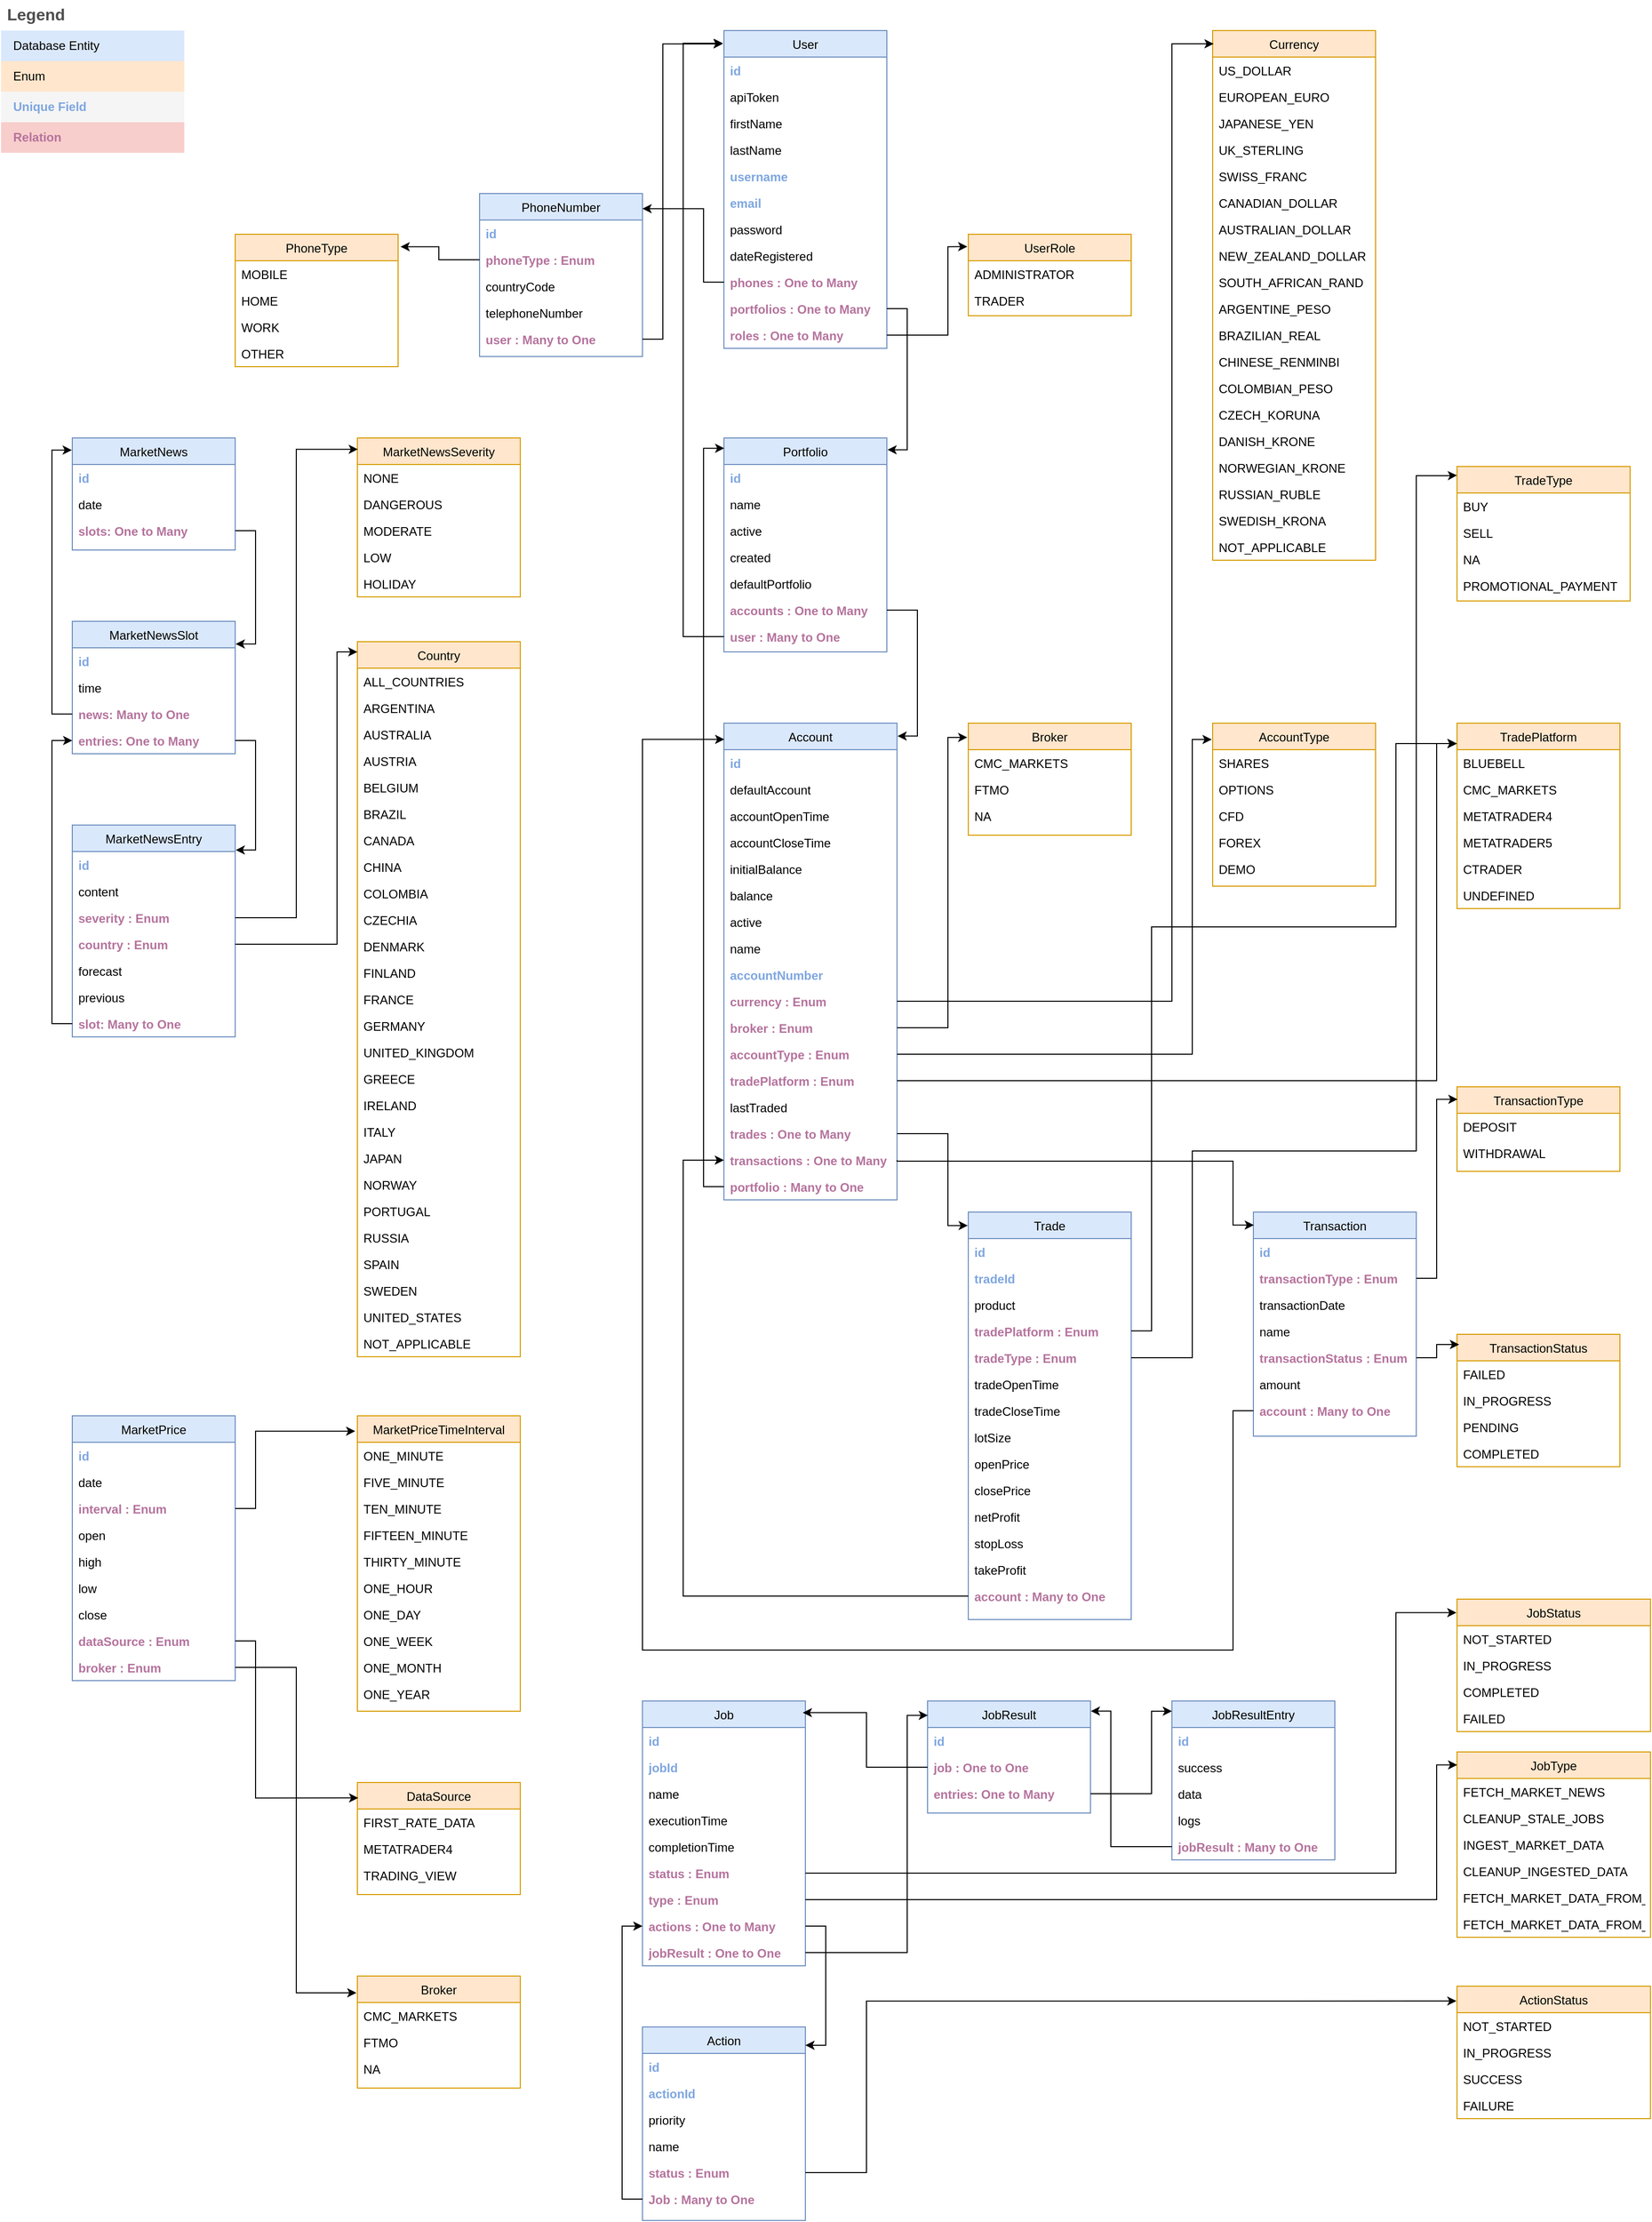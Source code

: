 <mxfile version="26.1.3">
  <diagram id="C5RBs43oDa-KdzZeNtuy" name="Page-1">
    <mxGraphModel dx="4609" dy="2458" grid="1" gridSize="10" guides="1" tooltips="1" connect="1" arrows="1" fold="1" page="1" pageScale="1" pageWidth="1654" pageHeight="2336" math="0" shadow="0">
      <root>
        <mxCell id="WIyWlLk6GJQsqaUBKTNV-0" />
        <mxCell id="WIyWlLk6GJQsqaUBKTNV-1" parent="WIyWlLk6GJQsqaUBKTNV-0" />
        <object label="User" id="zkfFHV4jXpPFQw0GAbJ--0">
          <mxCell style="swimlane;fontStyle=0;align=center;verticalAlign=top;childLayout=stackLayout;horizontal=1;startSize=26;horizontalStack=0;resizeParent=1;resizeLast=0;collapsible=1;marginBottom=0;rounded=0;shadow=0;strokeWidth=1;swimlaneLine=1;glass=0;swimlaneFillColor=none;fillColor=#dae8fc;strokeColor=#6c8ebf;" parent="WIyWlLk6GJQsqaUBKTNV-1" vertex="1">
            <mxGeometry x="720" y="40" width="160" height="312" as="geometry">
              <mxRectangle x="120" y="30" width="160" height="26" as="alternateBounds" />
            </mxGeometry>
          </mxCell>
        </object>
        <mxCell id="zkfFHV4jXpPFQw0GAbJ--1" value="id" style="text;align=left;verticalAlign=top;spacingLeft=4;spacingRight=4;overflow=hidden;rotatable=0;points=[[0,0.5],[1,0.5]];portConstraint=eastwest;fontStyle=1;fontColor=#7EA6E0;" parent="zkfFHV4jXpPFQw0GAbJ--0" vertex="1">
          <mxGeometry y="26" width="160" height="26" as="geometry" />
        </mxCell>
        <mxCell id="zkfFHV4jXpPFQw0GAbJ--2" value="apiToken   " style="text;align=left;verticalAlign=top;spacingLeft=4;spacingRight=4;overflow=hidden;rotatable=0;points=[[0,0.5],[1,0.5]];portConstraint=eastwest;rounded=0;shadow=0;html=0;" parent="zkfFHV4jXpPFQw0GAbJ--0" vertex="1">
          <mxGeometry y="52" width="160" height="26" as="geometry" />
        </mxCell>
        <mxCell id="5SxyEZJQmQ0atRCf8yrV-7" value="firstName" style="text;align=left;verticalAlign=top;spacingLeft=4;spacingRight=4;overflow=hidden;rotatable=0;points=[[0,0.5],[1,0.5]];portConstraint=eastwest;rounded=0;shadow=0;html=0;" parent="zkfFHV4jXpPFQw0GAbJ--0" vertex="1">
          <mxGeometry y="78" width="160" height="26" as="geometry" />
        </mxCell>
        <mxCell id="zkfFHV4jXpPFQw0GAbJ--3" value="lastName" style="text;align=left;verticalAlign=top;spacingLeft=4;spacingRight=4;overflow=hidden;rotatable=0;points=[[0,0.5],[1,0.5]];portConstraint=eastwest;rounded=0;shadow=0;html=0;" parent="zkfFHV4jXpPFQw0GAbJ--0" vertex="1">
          <mxGeometry y="104" width="160" height="26" as="geometry" />
        </mxCell>
        <mxCell id="5SxyEZJQmQ0atRCf8yrV-12" value="username" style="text;align=left;verticalAlign=top;spacingLeft=4;spacingRight=4;overflow=hidden;rotatable=0;points=[[0,0.5],[1,0.5]];portConstraint=eastwest;rounded=0;shadow=0;html=0;fontStyle=1;fontColor=#7EA6E0;" parent="zkfFHV4jXpPFQw0GAbJ--0" vertex="1">
          <mxGeometry y="130" width="160" height="26" as="geometry" />
        </mxCell>
        <mxCell id="5SxyEZJQmQ0atRCf8yrV-11" value="email" style="text;align=left;verticalAlign=top;spacingLeft=4;spacingRight=4;overflow=hidden;rotatable=0;points=[[0,0.5],[1,0.5]];portConstraint=eastwest;rounded=0;shadow=0;html=0;fontStyle=1;fontColor=#7EA6E0;" parent="zkfFHV4jXpPFQw0GAbJ--0" vertex="1">
          <mxGeometry y="156" width="160" height="26" as="geometry" />
        </mxCell>
        <mxCell id="5SxyEZJQmQ0atRCf8yrV-10" value="password" style="text;align=left;verticalAlign=top;spacingLeft=4;spacingRight=4;overflow=hidden;rotatable=0;points=[[0,0.5],[1,0.5]];portConstraint=eastwest;rounded=0;shadow=0;html=0;" parent="zkfFHV4jXpPFQw0GAbJ--0" vertex="1">
          <mxGeometry y="182" width="160" height="26" as="geometry" />
        </mxCell>
        <mxCell id="5SxyEZJQmQ0atRCf8yrV-9" value="dateRegistered" style="text;align=left;verticalAlign=top;spacingLeft=4;spacingRight=4;overflow=hidden;rotatable=0;points=[[0,0.5],[1,0.5]];portConstraint=eastwest;rounded=0;shadow=0;html=0;" parent="zkfFHV4jXpPFQw0GAbJ--0" vertex="1">
          <mxGeometry y="208" width="160" height="26" as="geometry" />
        </mxCell>
        <mxCell id="zkfFHV4jXpPFQw0GAbJ--5" value="phones : One to Many" style="text;align=left;verticalAlign=top;spacingLeft=4;spacingRight=4;overflow=hidden;rotatable=0;points=[[0,0.5],[1,0.5]];portConstraint=eastwest;fontColor=#B5739D;fontStyle=1" parent="zkfFHV4jXpPFQw0GAbJ--0" vertex="1">
          <mxGeometry y="234" width="160" height="26" as="geometry" />
        </mxCell>
        <mxCell id="5SxyEZJQmQ0atRCf8yrV-13" value="portfolios : One to Many" style="text;align=left;verticalAlign=top;spacingLeft=4;spacingRight=4;overflow=hidden;rotatable=0;points=[[0,0.5],[1,0.5]];portConstraint=eastwest;fontColor=#B5739D;fontStyle=1" parent="zkfFHV4jXpPFQw0GAbJ--0" vertex="1">
          <mxGeometry y="260" width="160" height="26" as="geometry" />
        </mxCell>
        <mxCell id="5SxyEZJQmQ0atRCf8yrV-15" value="roles : One to Many" style="text;align=left;verticalAlign=top;spacingLeft=4;spacingRight=4;overflow=hidden;rotatable=0;points=[[0,0.5],[1,0.5]];portConstraint=eastwest;fontStyle=1;fontColor=#B5739D;" parent="zkfFHV4jXpPFQw0GAbJ--0" vertex="1">
          <mxGeometry y="286" width="160" height="26" as="geometry" />
        </mxCell>
        <mxCell id="zkfFHV4jXpPFQw0GAbJ--6" value="Portfolio" style="swimlane;fontStyle=0;align=center;verticalAlign=top;childLayout=stackLayout;horizontal=1;startSize=26;horizontalStack=0;resizeParent=1;resizeLast=0;collapsible=1;marginBottom=0;rounded=0;shadow=0;strokeWidth=1;fillColor=#dae8fc;strokeColor=#6c8ebf;" parent="WIyWlLk6GJQsqaUBKTNV-1" vertex="1">
          <mxGeometry x="720" y="440" width="160" height="210" as="geometry">
            <mxRectangle x="130" y="380" width="160" height="26" as="alternateBounds" />
          </mxGeometry>
        </mxCell>
        <mxCell id="zkfFHV4jXpPFQw0GAbJ--7" value="id" style="text;align=left;verticalAlign=top;spacingLeft=4;spacingRight=4;overflow=hidden;rotatable=0;points=[[0,0.5],[1,0.5]];portConstraint=eastwest;fontStyle=1;fontColor=#7EA6E0;" parent="zkfFHV4jXpPFQw0GAbJ--6" vertex="1">
          <mxGeometry y="26" width="160" height="26" as="geometry" />
        </mxCell>
        <mxCell id="zkfFHV4jXpPFQw0GAbJ--8" value="name" style="text;align=left;verticalAlign=top;spacingLeft=4;spacingRight=4;overflow=hidden;rotatable=0;points=[[0,0.5],[1,0.5]];portConstraint=eastwest;rounded=0;shadow=0;html=0;" parent="zkfFHV4jXpPFQw0GAbJ--6" vertex="1">
          <mxGeometry y="52" width="160" height="26" as="geometry" />
        </mxCell>
        <mxCell id="zkfFHV4jXpPFQw0GAbJ--10" value="active" style="text;align=left;verticalAlign=top;spacingLeft=4;spacingRight=4;overflow=hidden;rotatable=0;points=[[0,0.5],[1,0.5]];portConstraint=eastwest;fontStyle=0" parent="zkfFHV4jXpPFQw0GAbJ--6" vertex="1">
          <mxGeometry y="78" width="160" height="26" as="geometry" />
        </mxCell>
        <mxCell id="zkfFHV4jXpPFQw0GAbJ--11" value="created" style="text;align=left;verticalAlign=top;spacingLeft=4;spacingRight=4;overflow=hidden;rotatable=0;points=[[0,0.5],[1,0.5]];portConstraint=eastwest;" parent="zkfFHV4jXpPFQw0GAbJ--6" vertex="1">
          <mxGeometry y="104" width="160" height="26" as="geometry" />
        </mxCell>
        <mxCell id="5SxyEZJQmQ0atRCf8yrV-59" value="defaultPortfolio" style="text;align=left;verticalAlign=top;spacingLeft=4;spacingRight=4;overflow=hidden;rotatable=0;points=[[0,0.5],[1,0.5]];portConstraint=eastwest;" parent="zkfFHV4jXpPFQw0GAbJ--6" vertex="1">
          <mxGeometry y="130" width="160" height="26" as="geometry" />
        </mxCell>
        <mxCell id="5SxyEZJQmQ0atRCf8yrV-60" value="accounts : One to Many" style="text;align=left;verticalAlign=top;spacingLeft=4;spacingRight=4;overflow=hidden;rotatable=0;points=[[0,0.5],[1,0.5]];portConstraint=eastwest;fontColor=#B5739D;fontStyle=1" parent="zkfFHV4jXpPFQw0GAbJ--6" vertex="1">
          <mxGeometry y="156" width="160" height="26" as="geometry" />
        </mxCell>
        <mxCell id="5SxyEZJQmQ0atRCf8yrV-61" value="user : Many to One" style="text;align=left;verticalAlign=top;spacingLeft=4;spacingRight=4;overflow=hidden;rotatable=0;points=[[0,0.5],[1,0.5]];portConstraint=eastwest;fontColor=#B5739D;fontStyle=1" parent="zkfFHV4jXpPFQw0GAbJ--6" vertex="1">
          <mxGeometry y="182" width="160" height="26" as="geometry" />
        </mxCell>
        <mxCell id="zkfFHV4jXpPFQw0GAbJ--17" value="PhoneNumber" style="swimlane;fontStyle=0;align=center;verticalAlign=top;childLayout=stackLayout;horizontal=1;startSize=26;horizontalStack=0;resizeParent=1;resizeLast=0;collapsible=1;marginBottom=0;rounded=0;shadow=0;strokeWidth=1;fillColor=#dae8fc;strokeColor=#6c8ebf;" parent="WIyWlLk6GJQsqaUBKTNV-1" vertex="1">
          <mxGeometry x="480" y="200" width="160" height="160" as="geometry">
            <mxRectangle x="550" y="140" width="160" height="26" as="alternateBounds" />
          </mxGeometry>
        </mxCell>
        <mxCell id="zkfFHV4jXpPFQw0GAbJ--18" value="id" style="text;align=left;verticalAlign=top;spacingLeft=4;spacingRight=4;overflow=hidden;rotatable=0;points=[[0,0.5],[1,0.5]];portConstraint=eastwest;fontColor=#7EA6E0;fontStyle=1" parent="zkfFHV4jXpPFQw0GAbJ--17" vertex="1">
          <mxGeometry y="26" width="160" height="26" as="geometry" />
        </mxCell>
        <mxCell id="zkfFHV4jXpPFQw0GAbJ--19" value="phoneType : Enum" style="text;align=left;verticalAlign=top;spacingLeft=4;spacingRight=4;overflow=hidden;rotatable=0;points=[[0,0.5],[1,0.5]];portConstraint=eastwest;rounded=0;shadow=0;html=0;fontColor=#B5739D;fontStyle=1" parent="zkfFHV4jXpPFQw0GAbJ--17" vertex="1">
          <mxGeometry y="52" width="160" height="26" as="geometry" />
        </mxCell>
        <mxCell id="zkfFHV4jXpPFQw0GAbJ--20" value="countryCode" style="text;align=left;verticalAlign=top;spacingLeft=4;spacingRight=4;overflow=hidden;rotatable=0;points=[[0,0.5],[1,0.5]];portConstraint=eastwest;rounded=0;shadow=0;html=0;" parent="zkfFHV4jXpPFQw0GAbJ--17" vertex="1">
          <mxGeometry y="78" width="160" height="26" as="geometry" />
        </mxCell>
        <mxCell id="zkfFHV4jXpPFQw0GAbJ--21" value="telephoneNumber" style="text;align=left;verticalAlign=top;spacingLeft=4;spacingRight=4;overflow=hidden;rotatable=0;points=[[0,0.5],[1,0.5]];portConstraint=eastwest;rounded=0;shadow=0;html=0;" parent="zkfFHV4jXpPFQw0GAbJ--17" vertex="1">
          <mxGeometry y="104" width="160" height="26" as="geometry" />
        </mxCell>
        <mxCell id="zkfFHV4jXpPFQw0GAbJ--22" value="user : Many to One" style="text;align=left;verticalAlign=top;spacingLeft=4;spacingRight=4;overflow=hidden;rotatable=0;points=[[0,0.5],[1,0.5]];portConstraint=eastwest;rounded=0;shadow=0;html=0;fontStyle=1;fontColor=#B5739D;" parent="zkfFHV4jXpPFQw0GAbJ--17" vertex="1">
          <mxGeometry y="130" width="160" height="26" as="geometry" />
        </mxCell>
        <mxCell id="5SxyEZJQmQ0atRCf8yrV-18" value="UserRole" style="swimlane;fontStyle=0;align=center;verticalAlign=top;childLayout=stackLayout;horizontal=1;startSize=26;horizontalStack=0;resizeParent=1;resizeLast=0;collapsible=1;marginBottom=0;rounded=0;shadow=0;strokeWidth=1;fillColor=#ffe6cc;strokeColor=#d79b00;" parent="WIyWlLk6GJQsqaUBKTNV-1" vertex="1">
          <mxGeometry x="960" y="240" width="160" height="80" as="geometry">
            <mxRectangle x="550" y="140" width="160" height="26" as="alternateBounds" />
          </mxGeometry>
        </mxCell>
        <mxCell id="5SxyEZJQmQ0atRCf8yrV-19" value="ADMINISTRATOR" style="text;align=left;verticalAlign=top;spacingLeft=4;spacingRight=4;overflow=hidden;rotatable=0;points=[[0,0.5],[1,0.5]];portConstraint=eastwest;" parent="5SxyEZJQmQ0atRCf8yrV-18" vertex="1">
          <mxGeometry y="26" width="160" height="26" as="geometry" />
        </mxCell>
        <mxCell id="5SxyEZJQmQ0atRCf8yrV-20" value="TRADER" style="text;align=left;verticalAlign=top;spacingLeft=4;spacingRight=4;overflow=hidden;rotatable=0;points=[[0,0.5],[1,0.5]];portConstraint=eastwest;rounded=0;shadow=0;html=0;" parent="5SxyEZJQmQ0atRCf8yrV-18" vertex="1">
          <mxGeometry y="52" width="160" height="26" as="geometry" />
        </mxCell>
        <mxCell id="5SxyEZJQmQ0atRCf8yrV-30" style="edgeStyle=orthogonalEdgeStyle;rounded=0;orthogonalLoop=1;jettySize=auto;html=1;exitX=0;exitY=0.5;exitDx=0;exitDy=0;entryX=1;entryY=0.093;entryDx=0;entryDy=0;entryPerimeter=0;" parent="WIyWlLk6GJQsqaUBKTNV-1" source="zkfFHV4jXpPFQw0GAbJ--5" target="zkfFHV4jXpPFQw0GAbJ--17" edge="1">
          <mxGeometry relative="1" as="geometry">
            <Array as="points">
              <mxPoint x="700" y="287" />
              <mxPoint x="700" y="215" />
            </Array>
          </mxGeometry>
        </mxCell>
        <mxCell id="5SxyEZJQmQ0atRCf8yrV-33" style="edgeStyle=orthogonalEdgeStyle;rounded=0;orthogonalLoop=1;jettySize=auto;html=1;entryX=-0.007;entryY=0.042;entryDx=0;entryDy=0;entryPerimeter=0;" parent="WIyWlLk6GJQsqaUBKTNV-1" source="zkfFHV4jXpPFQw0GAbJ--22" target="zkfFHV4jXpPFQw0GAbJ--0" edge="1">
          <mxGeometry relative="1" as="geometry">
            <Array as="points">
              <mxPoint x="660" y="343" />
              <mxPoint x="660" y="53" />
            </Array>
          </mxGeometry>
        </mxCell>
        <mxCell id="5SxyEZJQmQ0atRCf8yrV-35" value="Legend" style="shape=table;startSize=30;container=1;collapsible=0;childLayout=tableLayout;fontSize=16;align=left;verticalAlign=top;fillColor=none;strokeColor=none;fontColor=#4D4D4D;fontStyle=1;spacingLeft=6;spacing=0;resizable=0;" parent="WIyWlLk6GJQsqaUBKTNV-1" vertex="1">
          <mxGeometry x="10" y="10" width="180" height="150" as="geometry" />
        </mxCell>
        <mxCell id="5SxyEZJQmQ0atRCf8yrV-36" value="" style="shape=tableRow;horizontal=0;startSize=0;swimlaneHead=0;swimlaneBody=0;strokeColor=inherit;top=0;left=0;bottom=0;right=0;collapsible=0;dropTarget=0;fillColor=none;points=[[0,0.5],[1,0.5]];portConstraint=eastwest;fontSize=12;swimlaneLine=1;shadow=0;" parent="5SxyEZJQmQ0atRCf8yrV-35" vertex="1">
          <mxGeometry y="30" width="180" height="30" as="geometry" />
        </mxCell>
        <mxCell id="5SxyEZJQmQ0atRCf8yrV-37" value="Database Entity" style="shape=partialRectangle;html=1;whiteSpace=wrap;connectable=0;strokeColor=#6c8ebf;overflow=hidden;fillColor=#dae8fc;top=0;left=0;bottom=0;right=0;pointerEvents=1;fontSize=12;align=left;spacingLeft=10;spacingRight=4;swimlaneLine=1;shadow=0;" parent="5SxyEZJQmQ0atRCf8yrV-36" vertex="1">
          <mxGeometry width="180" height="30" as="geometry">
            <mxRectangle width="180" height="30" as="alternateBounds" />
          </mxGeometry>
        </mxCell>
        <mxCell id="5SxyEZJQmQ0atRCf8yrV-38" value="" style="shape=tableRow;horizontal=0;startSize=0;swimlaneHead=0;swimlaneBody=0;strokeColor=inherit;top=0;left=0;bottom=0;right=0;collapsible=0;dropTarget=0;fillColor=none;points=[[0,0.5],[1,0.5]];portConstraint=eastwest;fontSize=12;swimlaneLine=1;shadow=0;" parent="5SxyEZJQmQ0atRCf8yrV-35" vertex="1">
          <mxGeometry y="60" width="180" height="30" as="geometry" />
        </mxCell>
        <mxCell id="5SxyEZJQmQ0atRCf8yrV-39" value="Enum" style="shape=partialRectangle;html=1;whiteSpace=wrap;connectable=0;strokeColor=#d79b00;overflow=hidden;fillColor=#ffe6cc;top=0;left=0;bottom=0;right=0;pointerEvents=1;fontSize=12;align=left;spacingLeft=10;spacingRight=4;swimlaneLine=1;shadow=0;" parent="5SxyEZJQmQ0atRCf8yrV-38" vertex="1">
          <mxGeometry width="180" height="30" as="geometry">
            <mxRectangle width="180" height="30" as="alternateBounds" />
          </mxGeometry>
        </mxCell>
        <mxCell id="5SxyEZJQmQ0atRCf8yrV-51" style="shape=tableRow;horizontal=0;startSize=0;swimlaneHead=0;swimlaneBody=0;strokeColor=inherit;top=0;left=0;bottom=0;right=0;collapsible=0;dropTarget=0;fillColor=none;points=[[0,0.5],[1,0.5]];portConstraint=eastwest;fontSize=12;swimlaneLine=1;shadow=0;" parent="5SxyEZJQmQ0atRCf8yrV-35" vertex="1">
          <mxGeometry y="90" width="180" height="30" as="geometry" />
        </mxCell>
        <mxCell id="5SxyEZJQmQ0atRCf8yrV-52" value="&lt;font style=&quot;color: rgb(126, 166, 224);&quot;&gt;&lt;b&gt;Unique Field&lt;/b&gt;&lt;/font&gt;" style="shape=partialRectangle;html=1;whiteSpace=wrap;connectable=0;overflow=hidden;top=0;left=0;bottom=0;right=0;pointerEvents=1;fontSize=12;align=left;spacingLeft=10;spacingRight=4;perimeterSpacing=1;swimlaneLine=1;shadow=0;fillColor=#f5f5f5;fontColor=#333333;strokeColor=#666666;" parent="5SxyEZJQmQ0atRCf8yrV-51" vertex="1">
          <mxGeometry width="180" height="30" as="geometry">
            <mxRectangle width="180" height="30" as="alternateBounds" />
          </mxGeometry>
        </mxCell>
        <mxCell id="5SxyEZJQmQ0atRCf8yrV-57" style="shape=tableRow;horizontal=0;startSize=0;swimlaneHead=0;swimlaneBody=0;strokeColor=inherit;top=0;left=0;bottom=0;right=0;collapsible=0;dropTarget=0;fillColor=none;points=[[0,0.5],[1,0.5]];portConstraint=eastwest;fontSize=12;swimlaneLine=1;shadow=0;" parent="5SxyEZJQmQ0atRCf8yrV-35" vertex="1">
          <mxGeometry y="120" width="180" height="30" as="geometry" />
        </mxCell>
        <mxCell id="5SxyEZJQmQ0atRCf8yrV-58" value="&lt;font style=&quot;color: rgb(181, 115, 157);&quot;&gt;&lt;b&gt;Relation&lt;/b&gt;&lt;/font&gt;" style="shape=partialRectangle;html=1;whiteSpace=wrap;connectable=0;overflow=hidden;top=0;left=0;bottom=0;right=0;pointerEvents=1;fontSize=12;align=left;spacingLeft=10;spacingRight=4;swimlaneLine=1;shadow=0;fillColor=#F8CECC;strokeColor=#b85450;" parent="5SxyEZJQmQ0atRCf8yrV-57" vertex="1">
          <mxGeometry width="180" height="30" as="geometry">
            <mxRectangle width="180" height="30" as="alternateBounds" />
          </mxGeometry>
        </mxCell>
        <mxCell id="5SxyEZJQmQ0atRCf8yrV-50" style="edgeStyle=orthogonalEdgeStyle;rounded=0;orthogonalLoop=1;jettySize=auto;html=1;entryX=-0.006;entryY=0.152;entryDx=0;entryDy=0;entryPerimeter=0;" parent="WIyWlLk6GJQsqaUBKTNV-1" source="5SxyEZJQmQ0atRCf8yrV-15" target="5SxyEZJQmQ0atRCf8yrV-18" edge="1">
          <mxGeometry relative="1" as="geometry">
            <Array as="points">
              <mxPoint x="940" y="339" />
              <mxPoint x="940" y="252" />
            </Array>
          </mxGeometry>
        </mxCell>
        <mxCell id="5SxyEZJQmQ0atRCf8yrV-66" value="Account" style="swimlane;fontStyle=0;align=center;verticalAlign=top;childLayout=stackLayout;horizontal=1;startSize=26;horizontalStack=0;resizeParent=1;resizeLast=0;collapsible=1;marginBottom=0;rounded=0;shadow=0;strokeWidth=1;fillColor=#dae8fc;strokeColor=#6c8ebf;" parent="WIyWlLk6GJQsqaUBKTNV-1" vertex="1">
          <mxGeometry x="720" y="720" width="170" height="468" as="geometry">
            <mxRectangle x="130" y="380" width="160" height="26" as="alternateBounds" />
          </mxGeometry>
        </mxCell>
        <mxCell id="5SxyEZJQmQ0atRCf8yrV-67" value="id" style="text;align=left;verticalAlign=top;spacingLeft=4;spacingRight=4;overflow=hidden;rotatable=0;points=[[0,0.5],[1,0.5]];portConstraint=eastwest;fontStyle=1;fontColor=#7EA6E0;" parent="5SxyEZJQmQ0atRCf8yrV-66" vertex="1">
          <mxGeometry y="26" width="170" height="26" as="geometry" />
        </mxCell>
        <mxCell id="5SxyEZJQmQ0atRCf8yrV-68" value="defaultAccount  " style="text;align=left;verticalAlign=top;spacingLeft=4;spacingRight=4;overflow=hidden;rotatable=0;points=[[0,0.5],[1,0.5]];portConstraint=eastwest;rounded=0;shadow=0;html=0;" parent="5SxyEZJQmQ0atRCf8yrV-66" vertex="1">
          <mxGeometry y="52" width="170" height="26" as="geometry" />
        </mxCell>
        <mxCell id="5SxyEZJQmQ0atRCf8yrV-69" value="accountOpenTime" style="text;align=left;verticalAlign=top;spacingLeft=4;spacingRight=4;overflow=hidden;rotatable=0;points=[[0,0.5],[1,0.5]];portConstraint=eastwest;fontStyle=0" parent="5SxyEZJQmQ0atRCf8yrV-66" vertex="1">
          <mxGeometry y="78" width="170" height="26" as="geometry" />
        </mxCell>
        <mxCell id="5SxyEZJQmQ0atRCf8yrV-70" value="accountCloseTime" style="text;align=left;verticalAlign=top;spacingLeft=4;spacingRight=4;overflow=hidden;rotatable=0;points=[[0,0.5],[1,0.5]];portConstraint=eastwest;" parent="5SxyEZJQmQ0atRCf8yrV-66" vertex="1">
          <mxGeometry y="104" width="170" height="26" as="geometry" />
        </mxCell>
        <mxCell id="5SxyEZJQmQ0atRCf8yrV-71" value="initialBalance" style="text;align=left;verticalAlign=top;spacingLeft=4;spacingRight=4;overflow=hidden;rotatable=0;points=[[0,0.5],[1,0.5]];portConstraint=eastwest;" parent="5SxyEZJQmQ0atRCf8yrV-66" vertex="1">
          <mxGeometry y="130" width="170" height="26" as="geometry" />
        </mxCell>
        <mxCell id="5SxyEZJQmQ0atRCf8yrV-72" value="balance" style="text;align=left;verticalAlign=top;spacingLeft=4;spacingRight=4;overflow=hidden;rotatable=0;points=[[0,0.5],[1,0.5]];portConstraint=eastwest;fontColor=#000000;fontStyle=0" parent="5SxyEZJQmQ0atRCf8yrV-66" vertex="1">
          <mxGeometry y="156" width="170" height="26" as="geometry" />
        </mxCell>
        <mxCell id="5SxyEZJQmQ0atRCf8yrV-73" value="active" style="text;align=left;verticalAlign=top;spacingLeft=4;spacingRight=4;overflow=hidden;rotatable=0;points=[[0,0.5],[1,0.5]];portConstraint=eastwest;fontColor=#000000;fontStyle=0" parent="5SxyEZJQmQ0atRCf8yrV-66" vertex="1">
          <mxGeometry y="182" width="170" height="26" as="geometry" />
        </mxCell>
        <mxCell id="5SxyEZJQmQ0atRCf8yrV-74" value="name" style="text;align=left;verticalAlign=top;spacingLeft=4;spacingRight=4;overflow=hidden;rotatable=0;points=[[0,0.5],[1,0.5]];portConstraint=eastwest;fontColor=#000000;fontStyle=0" parent="5SxyEZJQmQ0atRCf8yrV-66" vertex="1">
          <mxGeometry y="208" width="170" height="26" as="geometry" />
        </mxCell>
        <mxCell id="5SxyEZJQmQ0atRCf8yrV-75" value="accountNumber" style="text;align=left;verticalAlign=top;spacingLeft=4;spacingRight=4;overflow=hidden;rotatable=0;points=[[0,0.5],[1,0.5]];portConstraint=eastwest;fontColor=#7EA6E0;fontStyle=1" parent="5SxyEZJQmQ0atRCf8yrV-66" vertex="1">
          <mxGeometry y="234" width="170" height="26" as="geometry" />
        </mxCell>
        <mxCell id="5SxyEZJQmQ0atRCf8yrV-76" value="currency : Enum" style="text;align=left;verticalAlign=top;spacingLeft=4;spacingRight=4;overflow=hidden;rotatable=0;points=[[0,0.5],[1,0.5]];portConstraint=eastwest;fontColor=#B5739D;fontStyle=1" parent="5SxyEZJQmQ0atRCf8yrV-66" vertex="1">
          <mxGeometry y="260" width="170" height="26" as="geometry" />
        </mxCell>
        <mxCell id="5SxyEZJQmQ0atRCf8yrV-77" value="broker : Enum" style="text;align=left;verticalAlign=top;spacingLeft=4;spacingRight=4;overflow=hidden;rotatable=0;points=[[0,0.5],[1,0.5]];portConstraint=eastwest;fontColor=#B5739D;fontStyle=1" parent="5SxyEZJQmQ0atRCf8yrV-66" vertex="1">
          <mxGeometry y="286" width="170" height="26" as="geometry" />
        </mxCell>
        <mxCell id="5SxyEZJQmQ0atRCf8yrV-78" value="accountType : Enum" style="text;align=left;verticalAlign=top;spacingLeft=4;spacingRight=4;overflow=hidden;rotatable=0;points=[[0,0.5],[1,0.5]];portConstraint=eastwest;fontColor=#B5739D;fontStyle=1" parent="5SxyEZJQmQ0atRCf8yrV-66" vertex="1">
          <mxGeometry y="312" width="170" height="26" as="geometry" />
        </mxCell>
        <mxCell id="5SxyEZJQmQ0atRCf8yrV-79" value="tradePlatform : Enum" style="text;align=left;verticalAlign=top;spacingLeft=4;spacingRight=4;overflow=hidden;rotatable=0;points=[[0,0.5],[1,0.5]];portConstraint=eastwest;fontColor=#B5739D;fontStyle=1" parent="5SxyEZJQmQ0atRCf8yrV-66" vertex="1">
          <mxGeometry y="338" width="170" height="26" as="geometry" />
        </mxCell>
        <mxCell id="5SxyEZJQmQ0atRCf8yrV-80" value="lastTraded" style="text;align=left;verticalAlign=top;spacingLeft=4;spacingRight=4;overflow=hidden;rotatable=0;points=[[0,0.5],[1,0.5]];portConstraint=eastwest;fontColor=#000000;fontStyle=0" parent="5SxyEZJQmQ0atRCf8yrV-66" vertex="1">
          <mxGeometry y="364" width="170" height="26" as="geometry" />
        </mxCell>
        <mxCell id="5SxyEZJQmQ0atRCf8yrV-81" value="trades : One to Many" style="text;align=left;verticalAlign=top;spacingLeft=4;spacingRight=4;overflow=hidden;rotatable=0;points=[[0,0.5],[1,0.5]];portConstraint=eastwest;fontColor=#B5739D;fontStyle=1" parent="5SxyEZJQmQ0atRCf8yrV-66" vertex="1">
          <mxGeometry y="390" width="170" height="26" as="geometry" />
        </mxCell>
        <mxCell id="5SxyEZJQmQ0atRCf8yrV-83" value="transactions : One to Many" style="text;align=left;verticalAlign=top;spacingLeft=4;spacingRight=4;overflow=hidden;rotatable=0;points=[[0,0.5],[1,0.5]];portConstraint=eastwest;fontColor=#B5739D;fontStyle=1" parent="5SxyEZJQmQ0atRCf8yrV-66" vertex="1">
          <mxGeometry y="416" width="170" height="26" as="geometry" />
        </mxCell>
        <mxCell id="5SxyEZJQmQ0atRCf8yrV-82" value="portfolio : Many to One" style="text;align=left;verticalAlign=top;spacingLeft=4;spacingRight=4;overflow=hidden;rotatable=0;points=[[0,0.5],[1,0.5]];portConstraint=eastwest;fontColor=#B5739D;fontStyle=1" parent="5SxyEZJQmQ0atRCf8yrV-66" vertex="1">
          <mxGeometry y="442" width="170" height="26" as="geometry" />
        </mxCell>
        <mxCell id="5SxyEZJQmQ0atRCf8yrV-84" value="PhoneType" style="swimlane;fontStyle=0;align=center;verticalAlign=top;childLayout=stackLayout;horizontal=1;startSize=26;horizontalStack=0;resizeParent=1;resizeLast=0;collapsible=1;marginBottom=0;rounded=0;shadow=0;strokeWidth=1;fillColor=#ffe6cc;strokeColor=#d79b00;" parent="WIyWlLk6GJQsqaUBKTNV-1" vertex="1">
          <mxGeometry x="240" y="240" width="160" height="130" as="geometry">
            <mxRectangle x="550" y="140" width="160" height="26" as="alternateBounds" />
          </mxGeometry>
        </mxCell>
        <mxCell id="5SxyEZJQmQ0atRCf8yrV-85" value="MOBILE" style="text;align=left;verticalAlign=top;spacingLeft=4;spacingRight=4;overflow=hidden;rotatable=0;points=[[0,0.5],[1,0.5]];portConstraint=eastwest;" parent="5SxyEZJQmQ0atRCf8yrV-84" vertex="1">
          <mxGeometry y="26" width="160" height="26" as="geometry" />
        </mxCell>
        <mxCell id="5SxyEZJQmQ0atRCf8yrV-86" value="HOME" style="text;align=left;verticalAlign=top;spacingLeft=4;spacingRight=4;overflow=hidden;rotatable=0;points=[[0,0.5],[1,0.5]];portConstraint=eastwest;rounded=0;shadow=0;html=0;" parent="5SxyEZJQmQ0atRCf8yrV-84" vertex="1">
          <mxGeometry y="52" width="160" height="26" as="geometry" />
        </mxCell>
        <mxCell id="5SxyEZJQmQ0atRCf8yrV-88" value="WORK" style="text;align=left;verticalAlign=top;spacingLeft=4;spacingRight=4;overflow=hidden;rotatable=0;points=[[0,0.5],[1,0.5]];portConstraint=eastwest;rounded=0;shadow=0;html=0;" parent="5SxyEZJQmQ0atRCf8yrV-84" vertex="1">
          <mxGeometry y="78" width="160" height="26" as="geometry" />
        </mxCell>
        <mxCell id="5SxyEZJQmQ0atRCf8yrV-89" value="OTHER" style="text;align=left;verticalAlign=top;spacingLeft=4;spacingRight=4;overflow=hidden;rotatable=0;points=[[0,0.5],[1,0.5]];portConstraint=eastwest;rounded=0;shadow=0;html=0;" parent="5SxyEZJQmQ0atRCf8yrV-84" vertex="1">
          <mxGeometry y="104" width="160" height="26" as="geometry" />
        </mxCell>
        <mxCell id="5SxyEZJQmQ0atRCf8yrV-90" style="edgeStyle=orthogonalEdgeStyle;rounded=0;orthogonalLoop=1;jettySize=auto;html=1;exitX=0;exitY=0.5;exitDx=0;exitDy=0;entryX=1.015;entryY=0.094;entryDx=0;entryDy=0;entryPerimeter=0;" parent="WIyWlLk6GJQsqaUBKTNV-1" source="zkfFHV4jXpPFQw0GAbJ--19" target="5SxyEZJQmQ0atRCf8yrV-84" edge="1">
          <mxGeometry relative="1" as="geometry" />
        </mxCell>
        <mxCell id="5SxyEZJQmQ0atRCf8yrV-93" style="edgeStyle=orthogonalEdgeStyle;rounded=0;orthogonalLoop=1;jettySize=auto;html=1;exitX=1;exitY=0.5;exitDx=0;exitDy=0;entryX=1.004;entryY=0.055;entryDx=0;entryDy=0;entryPerimeter=0;" parent="WIyWlLk6GJQsqaUBKTNV-1" source="5SxyEZJQmQ0atRCf8yrV-13" target="zkfFHV4jXpPFQw0GAbJ--6" edge="1">
          <mxGeometry relative="1" as="geometry" />
        </mxCell>
        <mxCell id="5SxyEZJQmQ0atRCf8yrV-95" style="edgeStyle=orthogonalEdgeStyle;rounded=0;orthogonalLoop=1;jettySize=auto;html=1;exitX=1;exitY=0.5;exitDx=0;exitDy=0;entryX=1.003;entryY=0.027;entryDx=0;entryDy=0;entryPerimeter=0;" parent="WIyWlLk6GJQsqaUBKTNV-1" source="5SxyEZJQmQ0atRCf8yrV-60" target="5SxyEZJQmQ0atRCf8yrV-66" edge="1">
          <mxGeometry relative="1" as="geometry" />
        </mxCell>
        <mxCell id="5SxyEZJQmQ0atRCf8yrV-97" style="edgeStyle=orthogonalEdgeStyle;rounded=0;orthogonalLoop=1;jettySize=auto;html=1;exitX=0;exitY=0.5;exitDx=0;exitDy=0;entryX=-0.006;entryY=0.04;entryDx=0;entryDy=0;entryPerimeter=0;" parent="WIyWlLk6GJQsqaUBKTNV-1" source="5SxyEZJQmQ0atRCf8yrV-61" target="zkfFHV4jXpPFQw0GAbJ--0" edge="1">
          <mxGeometry relative="1" as="geometry">
            <Array as="points">
              <mxPoint x="680" y="635" />
              <mxPoint x="680" y="53" />
            </Array>
          </mxGeometry>
        </mxCell>
        <mxCell id="5SxyEZJQmQ0atRCf8yrV-98" style="edgeStyle=orthogonalEdgeStyle;rounded=0;orthogonalLoop=1;jettySize=auto;html=1;exitX=0;exitY=0.5;exitDx=0;exitDy=0;entryX=0.002;entryY=0.048;entryDx=0;entryDy=0;entryPerimeter=0;" parent="WIyWlLk6GJQsqaUBKTNV-1" source="5SxyEZJQmQ0atRCf8yrV-82" target="zkfFHV4jXpPFQw0GAbJ--6" edge="1">
          <mxGeometry relative="1" as="geometry" />
        </mxCell>
        <mxCell id="5SxyEZJQmQ0atRCf8yrV-99" value="Broker" style="swimlane;fontStyle=0;align=center;verticalAlign=top;childLayout=stackLayout;horizontal=1;startSize=26;horizontalStack=0;resizeParent=1;resizeLast=0;collapsible=1;marginBottom=0;rounded=0;shadow=0;strokeWidth=1;fillColor=#ffe6cc;strokeColor=#d79b00;" parent="WIyWlLk6GJQsqaUBKTNV-1" vertex="1">
          <mxGeometry x="960" y="720" width="160" height="110" as="geometry">
            <mxRectangle x="550" y="140" width="160" height="26" as="alternateBounds" />
          </mxGeometry>
        </mxCell>
        <mxCell id="5SxyEZJQmQ0atRCf8yrV-100" value="CMC_MARKETS" style="text;align=left;verticalAlign=top;spacingLeft=4;spacingRight=4;overflow=hidden;rotatable=0;points=[[0,0.5],[1,0.5]];portConstraint=eastwest;" parent="5SxyEZJQmQ0atRCf8yrV-99" vertex="1">
          <mxGeometry y="26" width="160" height="26" as="geometry" />
        </mxCell>
        <mxCell id="5SxyEZJQmQ0atRCf8yrV-101" value="FTMO" style="text;align=left;verticalAlign=top;spacingLeft=4;spacingRight=4;overflow=hidden;rotatable=0;points=[[0,0.5],[1,0.5]];portConstraint=eastwest;rounded=0;shadow=0;html=0;" parent="5SxyEZJQmQ0atRCf8yrV-99" vertex="1">
          <mxGeometry y="52" width="160" height="26" as="geometry" />
        </mxCell>
        <mxCell id="5SxyEZJQmQ0atRCf8yrV-102" value="NA" style="text;align=left;verticalAlign=top;spacingLeft=4;spacingRight=4;overflow=hidden;rotatable=0;points=[[0,0.5],[1,0.5]];portConstraint=eastwest;rounded=0;shadow=0;html=0;" parent="5SxyEZJQmQ0atRCf8yrV-99" vertex="1">
          <mxGeometry y="78" width="160" height="26" as="geometry" />
        </mxCell>
        <mxCell id="5SxyEZJQmQ0atRCf8yrV-107" value="AccountType" style="swimlane;fontStyle=0;align=center;verticalAlign=top;childLayout=stackLayout;horizontal=1;startSize=26;horizontalStack=0;resizeParent=1;resizeLast=0;collapsible=1;marginBottom=0;rounded=0;shadow=0;strokeWidth=1;fillColor=#ffe6cc;strokeColor=#d79b00;" parent="WIyWlLk6GJQsqaUBKTNV-1" vertex="1">
          <mxGeometry x="1200" y="720" width="160" height="160" as="geometry">
            <mxRectangle x="550" y="140" width="160" height="26" as="alternateBounds" />
          </mxGeometry>
        </mxCell>
        <mxCell id="5SxyEZJQmQ0atRCf8yrV-108" value="SHARES" style="text;align=left;verticalAlign=top;spacingLeft=4;spacingRight=4;overflow=hidden;rotatable=0;points=[[0,0.5],[1,0.5]];portConstraint=eastwest;" parent="5SxyEZJQmQ0atRCf8yrV-107" vertex="1">
          <mxGeometry y="26" width="160" height="26" as="geometry" />
        </mxCell>
        <mxCell id="5SxyEZJQmQ0atRCf8yrV-109" value="OPTIONS" style="text;align=left;verticalAlign=top;spacingLeft=4;spacingRight=4;overflow=hidden;rotatable=0;points=[[0,0.5],[1,0.5]];portConstraint=eastwest;rounded=0;shadow=0;html=0;" parent="5SxyEZJQmQ0atRCf8yrV-107" vertex="1">
          <mxGeometry y="52" width="160" height="26" as="geometry" />
        </mxCell>
        <mxCell id="5SxyEZJQmQ0atRCf8yrV-110" value="CFD" style="text;align=left;verticalAlign=top;spacingLeft=4;spacingRight=4;overflow=hidden;rotatable=0;points=[[0,0.5],[1,0.5]];portConstraint=eastwest;rounded=0;shadow=0;html=0;" parent="5SxyEZJQmQ0atRCf8yrV-107" vertex="1">
          <mxGeometry y="78" width="160" height="26" as="geometry" />
        </mxCell>
        <mxCell id="5SxyEZJQmQ0atRCf8yrV-111" value="FOREX" style="text;align=left;verticalAlign=top;spacingLeft=4;spacingRight=4;overflow=hidden;rotatable=0;points=[[0,0.5],[1,0.5]];portConstraint=eastwest;rounded=0;shadow=0;html=0;" parent="5SxyEZJQmQ0atRCf8yrV-107" vertex="1">
          <mxGeometry y="104" width="160" height="26" as="geometry" />
        </mxCell>
        <mxCell id="5SxyEZJQmQ0atRCf8yrV-112" value="DEMO" style="text;align=left;verticalAlign=top;spacingLeft=4;spacingRight=4;overflow=hidden;rotatable=0;points=[[0,0.5],[1,0.5]];portConstraint=eastwest;rounded=0;shadow=0;html=0;" parent="5SxyEZJQmQ0atRCf8yrV-107" vertex="1">
          <mxGeometry y="130" width="160" height="26" as="geometry" />
        </mxCell>
        <mxCell id="5SxyEZJQmQ0atRCf8yrV-115" value="TradePlatform" style="swimlane;fontStyle=0;align=center;verticalAlign=top;childLayout=stackLayout;horizontal=1;startSize=26;horizontalStack=0;resizeParent=1;resizeLast=0;collapsible=1;marginBottom=0;rounded=0;shadow=0;strokeWidth=1;fillColor=#ffe6cc;strokeColor=#d79b00;" parent="WIyWlLk6GJQsqaUBKTNV-1" vertex="1">
          <mxGeometry x="1440" y="720" width="160" height="182" as="geometry">
            <mxRectangle x="550" y="140" width="160" height="26" as="alternateBounds" />
          </mxGeometry>
        </mxCell>
        <mxCell id="5SxyEZJQmQ0atRCf8yrV-116" value="BLUEBELL" style="text;align=left;verticalAlign=top;spacingLeft=4;spacingRight=4;overflow=hidden;rotatable=0;points=[[0,0.5],[1,0.5]];portConstraint=eastwest;" parent="5SxyEZJQmQ0atRCf8yrV-115" vertex="1">
          <mxGeometry y="26" width="160" height="26" as="geometry" />
        </mxCell>
        <mxCell id="5SxyEZJQmQ0atRCf8yrV-117" value="CMC_MARKETS" style="text;align=left;verticalAlign=top;spacingLeft=4;spacingRight=4;overflow=hidden;rotatable=0;points=[[0,0.5],[1,0.5]];portConstraint=eastwest;rounded=0;shadow=0;html=0;" parent="5SxyEZJQmQ0atRCf8yrV-115" vertex="1">
          <mxGeometry y="52" width="160" height="26" as="geometry" />
        </mxCell>
        <mxCell id="5SxyEZJQmQ0atRCf8yrV-118" value="METATRADER4" style="text;align=left;verticalAlign=top;spacingLeft=4;spacingRight=4;overflow=hidden;rotatable=0;points=[[0,0.5],[1,0.5]];portConstraint=eastwest;rounded=0;shadow=0;html=0;" parent="5SxyEZJQmQ0atRCf8yrV-115" vertex="1">
          <mxGeometry y="78" width="160" height="26" as="geometry" />
        </mxCell>
        <mxCell id="5SxyEZJQmQ0atRCf8yrV-119" value="METATRADER5" style="text;align=left;verticalAlign=top;spacingLeft=4;spacingRight=4;overflow=hidden;rotatable=0;points=[[0,0.5],[1,0.5]];portConstraint=eastwest;rounded=0;shadow=0;html=0;" parent="5SxyEZJQmQ0atRCf8yrV-115" vertex="1">
          <mxGeometry y="104" width="160" height="26" as="geometry" />
        </mxCell>
        <mxCell id="5SxyEZJQmQ0atRCf8yrV-120" value="CTRADER" style="text;align=left;verticalAlign=top;spacingLeft=4;spacingRight=4;overflow=hidden;rotatable=0;points=[[0,0.5],[1,0.5]];portConstraint=eastwest;rounded=0;shadow=0;html=0;" parent="5SxyEZJQmQ0atRCf8yrV-115" vertex="1">
          <mxGeometry y="130" width="160" height="26" as="geometry" />
        </mxCell>
        <mxCell id="5SxyEZJQmQ0atRCf8yrV-121" value="UNDEFINED" style="text;align=left;verticalAlign=top;spacingLeft=4;spacingRight=4;overflow=hidden;rotatable=0;points=[[0,0.5],[1,0.5]];portConstraint=eastwest;rounded=0;shadow=0;html=0;" parent="5SxyEZJQmQ0atRCf8yrV-115" vertex="1">
          <mxGeometry y="156" width="160" height="26" as="geometry" />
        </mxCell>
        <mxCell id="5SxyEZJQmQ0atRCf8yrV-123" value="Currency" style="swimlane;fontStyle=0;align=center;verticalAlign=top;childLayout=stackLayout;horizontal=1;startSize=26;horizontalStack=0;resizeParent=1;resizeLast=0;collapsible=1;marginBottom=0;rounded=0;shadow=0;strokeWidth=1;fillColor=#ffe6cc;strokeColor=#d79b00;" parent="WIyWlLk6GJQsqaUBKTNV-1" vertex="1">
          <mxGeometry x="1200" y="40" width="160" height="520" as="geometry">
            <mxRectangle x="550" y="140" width="160" height="26" as="alternateBounds" />
          </mxGeometry>
        </mxCell>
        <mxCell id="5SxyEZJQmQ0atRCf8yrV-124" value="US_DOLLAR" style="text;align=left;verticalAlign=top;spacingLeft=4;spacingRight=4;overflow=hidden;rotatable=0;points=[[0,0.5],[1,0.5]];portConstraint=eastwest;" parent="5SxyEZJQmQ0atRCf8yrV-123" vertex="1">
          <mxGeometry y="26" width="160" height="26" as="geometry" />
        </mxCell>
        <mxCell id="5SxyEZJQmQ0atRCf8yrV-125" value="EUROPEAN_EURO" style="text;align=left;verticalAlign=top;spacingLeft=4;spacingRight=4;overflow=hidden;rotatable=0;points=[[0,0.5],[1,0.5]];portConstraint=eastwest;rounded=0;shadow=0;html=0;" parent="5SxyEZJQmQ0atRCf8yrV-123" vertex="1">
          <mxGeometry y="52" width="160" height="26" as="geometry" />
        </mxCell>
        <mxCell id="5SxyEZJQmQ0atRCf8yrV-126" value="JAPANESE_YEN" style="text;align=left;verticalAlign=top;spacingLeft=4;spacingRight=4;overflow=hidden;rotatable=0;points=[[0,0.5],[1,0.5]];portConstraint=eastwest;rounded=0;shadow=0;html=0;" parent="5SxyEZJQmQ0atRCf8yrV-123" vertex="1">
          <mxGeometry y="78" width="160" height="26" as="geometry" />
        </mxCell>
        <mxCell id="5SxyEZJQmQ0atRCf8yrV-127" value="UK_STERLING" style="text;align=left;verticalAlign=top;spacingLeft=4;spacingRight=4;overflow=hidden;rotatable=0;points=[[0,0.5],[1,0.5]];portConstraint=eastwest;rounded=0;shadow=0;html=0;" parent="5SxyEZJQmQ0atRCf8yrV-123" vertex="1">
          <mxGeometry y="104" width="160" height="26" as="geometry" />
        </mxCell>
        <mxCell id="5SxyEZJQmQ0atRCf8yrV-128" value="SWISS_FRANC" style="text;align=left;verticalAlign=top;spacingLeft=4;spacingRight=4;overflow=hidden;rotatable=0;points=[[0,0.5],[1,0.5]];portConstraint=eastwest;rounded=0;shadow=0;html=0;" parent="5SxyEZJQmQ0atRCf8yrV-123" vertex="1">
          <mxGeometry y="130" width="160" height="26" as="geometry" />
        </mxCell>
        <mxCell id="5SxyEZJQmQ0atRCf8yrV-129" value="CANADIAN_DOLLAR" style="text;align=left;verticalAlign=top;spacingLeft=4;spacingRight=4;overflow=hidden;rotatable=0;points=[[0,0.5],[1,0.5]];portConstraint=eastwest;rounded=0;shadow=0;html=0;" parent="5SxyEZJQmQ0atRCf8yrV-123" vertex="1">
          <mxGeometry y="156" width="160" height="26" as="geometry" />
        </mxCell>
        <mxCell id="5SxyEZJQmQ0atRCf8yrV-130" value="AUSTRALIAN_DOLLAR" style="text;align=left;verticalAlign=top;spacingLeft=4;spacingRight=4;overflow=hidden;rotatable=0;points=[[0,0.5],[1,0.5]];portConstraint=eastwest;rounded=0;shadow=0;html=0;" parent="5SxyEZJQmQ0atRCf8yrV-123" vertex="1">
          <mxGeometry y="182" width="160" height="26" as="geometry" />
        </mxCell>
        <mxCell id="5SxyEZJQmQ0atRCf8yrV-136" value="NEW_ZEALAND_DOLLAR" style="text;align=left;verticalAlign=top;spacingLeft=4;spacingRight=4;overflow=hidden;rotatable=0;points=[[0,0.5],[1,0.5]];portConstraint=eastwest;rounded=0;shadow=0;html=0;" parent="5SxyEZJQmQ0atRCf8yrV-123" vertex="1">
          <mxGeometry y="208" width="160" height="26" as="geometry" />
        </mxCell>
        <mxCell id="5SxyEZJQmQ0atRCf8yrV-137" value="SOUTH_AFRICAN_RAND" style="text;align=left;verticalAlign=top;spacingLeft=4;spacingRight=4;overflow=hidden;rotatable=0;points=[[0,0.5],[1,0.5]];portConstraint=eastwest;rounded=0;shadow=0;html=0;" parent="5SxyEZJQmQ0atRCf8yrV-123" vertex="1">
          <mxGeometry y="234" width="160" height="26" as="geometry" />
        </mxCell>
        <mxCell id="5SxyEZJQmQ0atRCf8yrV-138" value="ARGENTINE_PESO" style="text;align=left;verticalAlign=top;spacingLeft=4;spacingRight=4;overflow=hidden;rotatable=0;points=[[0,0.5],[1,0.5]];portConstraint=eastwest;rounded=0;shadow=0;html=0;" parent="5SxyEZJQmQ0atRCf8yrV-123" vertex="1">
          <mxGeometry y="260" width="160" height="26" as="geometry" />
        </mxCell>
        <mxCell id="5SxyEZJQmQ0atRCf8yrV-139" value="BRAZILIAN_REAL" style="text;align=left;verticalAlign=top;spacingLeft=4;spacingRight=4;overflow=hidden;rotatable=0;points=[[0,0.5],[1,0.5]];portConstraint=eastwest;rounded=0;shadow=0;html=0;" parent="5SxyEZJQmQ0atRCf8yrV-123" vertex="1">
          <mxGeometry y="286" width="160" height="26" as="geometry" />
        </mxCell>
        <mxCell id="5SxyEZJQmQ0atRCf8yrV-140" value="CHINESE_RENMINBI" style="text;align=left;verticalAlign=top;spacingLeft=4;spacingRight=4;overflow=hidden;rotatable=0;points=[[0,0.5],[1,0.5]];portConstraint=eastwest;rounded=0;shadow=0;html=0;" parent="5SxyEZJQmQ0atRCf8yrV-123" vertex="1">
          <mxGeometry y="312" width="160" height="26" as="geometry" />
        </mxCell>
        <mxCell id="5SxyEZJQmQ0atRCf8yrV-141" value="COLOMBIAN_PESO" style="text;align=left;verticalAlign=top;spacingLeft=4;spacingRight=4;overflow=hidden;rotatable=0;points=[[0,0.5],[1,0.5]];portConstraint=eastwest;rounded=0;shadow=0;html=0;" parent="5SxyEZJQmQ0atRCf8yrV-123" vertex="1">
          <mxGeometry y="338" width="160" height="26" as="geometry" />
        </mxCell>
        <mxCell id="5SxyEZJQmQ0atRCf8yrV-142" value="CZECH_KORUNA" style="text;align=left;verticalAlign=top;spacingLeft=4;spacingRight=4;overflow=hidden;rotatable=0;points=[[0,0.5],[1,0.5]];portConstraint=eastwest;rounded=0;shadow=0;html=0;" parent="5SxyEZJQmQ0atRCf8yrV-123" vertex="1">
          <mxGeometry y="364" width="160" height="26" as="geometry" />
        </mxCell>
        <mxCell id="5SxyEZJQmQ0atRCf8yrV-143" value="DANISH_KRONE" style="text;align=left;verticalAlign=top;spacingLeft=4;spacingRight=4;overflow=hidden;rotatable=0;points=[[0,0.5],[1,0.5]];portConstraint=eastwest;rounded=0;shadow=0;html=0;" parent="5SxyEZJQmQ0atRCf8yrV-123" vertex="1">
          <mxGeometry y="390" width="160" height="26" as="geometry" />
        </mxCell>
        <mxCell id="5SxyEZJQmQ0atRCf8yrV-144" value="NORWEGIAN_KRONE" style="text;align=left;verticalAlign=top;spacingLeft=4;spacingRight=4;overflow=hidden;rotatable=0;points=[[0,0.5],[1,0.5]];portConstraint=eastwest;rounded=0;shadow=0;html=0;" parent="5SxyEZJQmQ0atRCf8yrV-123" vertex="1">
          <mxGeometry y="416" width="160" height="26" as="geometry" />
        </mxCell>
        <mxCell id="5SxyEZJQmQ0atRCf8yrV-145" value="RUSSIAN_RUBLE" style="text;align=left;verticalAlign=top;spacingLeft=4;spacingRight=4;overflow=hidden;rotatable=0;points=[[0,0.5],[1,0.5]];portConstraint=eastwest;rounded=0;shadow=0;html=0;" parent="5SxyEZJQmQ0atRCf8yrV-123" vertex="1">
          <mxGeometry y="442" width="160" height="26" as="geometry" />
        </mxCell>
        <mxCell id="5SxyEZJQmQ0atRCf8yrV-146" value="SWEDISH_KRONA" style="text;align=left;verticalAlign=top;spacingLeft=4;spacingRight=4;overflow=hidden;rotatable=0;points=[[0,0.5],[1,0.5]];portConstraint=eastwest;rounded=0;shadow=0;html=0;" parent="5SxyEZJQmQ0atRCf8yrV-123" vertex="1">
          <mxGeometry y="468" width="160" height="26" as="geometry" />
        </mxCell>
        <mxCell id="5SxyEZJQmQ0atRCf8yrV-147" value="NOT_APPLICABLE" style="text;align=left;verticalAlign=top;spacingLeft=4;spacingRight=4;overflow=hidden;rotatable=0;points=[[0,0.5],[1,0.5]];portConstraint=eastwest;rounded=0;shadow=0;html=0;" parent="5SxyEZJQmQ0atRCf8yrV-123" vertex="1">
          <mxGeometry y="494" width="160" height="26" as="geometry" />
        </mxCell>
        <mxCell id="5SxyEZJQmQ0atRCf8yrV-133" style="edgeStyle=orthogonalEdgeStyle;rounded=0;orthogonalLoop=1;jettySize=auto;html=1;exitX=1;exitY=0.5;exitDx=0;exitDy=0;entryX=-0.006;entryY=0.127;entryDx=0;entryDy=0;entryPerimeter=0;" parent="WIyWlLk6GJQsqaUBKTNV-1" source="5SxyEZJQmQ0atRCf8yrV-77" target="5SxyEZJQmQ0atRCf8yrV-99" edge="1">
          <mxGeometry relative="1" as="geometry">
            <Array as="points">
              <mxPoint x="940" y="1019" />
              <mxPoint x="940" y="734" />
            </Array>
          </mxGeometry>
        </mxCell>
        <mxCell id="5SxyEZJQmQ0atRCf8yrV-134" style="edgeStyle=orthogonalEdgeStyle;rounded=0;orthogonalLoop=1;jettySize=auto;html=1;exitX=1;exitY=0.5;exitDx=0;exitDy=0;entryX=-0.006;entryY=0.1;entryDx=0;entryDy=0;entryPerimeter=0;" parent="WIyWlLk6GJQsqaUBKTNV-1" source="5SxyEZJQmQ0atRCf8yrV-78" target="5SxyEZJQmQ0atRCf8yrV-107" edge="1">
          <mxGeometry relative="1" as="geometry">
            <Array as="points">
              <mxPoint x="1180" y="1045" />
              <mxPoint x="1180" y="736" />
            </Array>
          </mxGeometry>
        </mxCell>
        <mxCell id="5SxyEZJQmQ0atRCf8yrV-135" style="edgeStyle=orthogonalEdgeStyle;rounded=0;orthogonalLoop=1;jettySize=auto;html=1;exitX=1;exitY=0.5;exitDx=0;exitDy=0;entryX=0;entryY=0.11;entryDx=0;entryDy=0;entryPerimeter=0;" parent="WIyWlLk6GJQsqaUBKTNV-1" source="5SxyEZJQmQ0atRCf8yrV-79" target="5SxyEZJQmQ0atRCf8yrV-115" edge="1">
          <mxGeometry relative="1" as="geometry">
            <Array as="points">
              <mxPoint x="1420" y="1071" />
              <mxPoint x="1420" y="740" />
            </Array>
          </mxGeometry>
        </mxCell>
        <mxCell id="5SxyEZJQmQ0atRCf8yrV-148" style="edgeStyle=orthogonalEdgeStyle;rounded=0;orthogonalLoop=1;jettySize=auto;html=1;exitX=1;exitY=0.5;exitDx=0;exitDy=0;entryX=0.006;entryY=0.025;entryDx=0;entryDy=0;entryPerimeter=0;" parent="WIyWlLk6GJQsqaUBKTNV-1" source="5SxyEZJQmQ0atRCf8yrV-76" target="5SxyEZJQmQ0atRCf8yrV-123" edge="1">
          <mxGeometry relative="1" as="geometry">
            <Array as="points">
              <mxPoint x="1160" y="993" />
              <mxPoint x="1160" y="53" />
            </Array>
          </mxGeometry>
        </mxCell>
        <mxCell id="5SxyEZJQmQ0atRCf8yrV-149" value="Trade" style="swimlane;fontStyle=0;align=center;verticalAlign=top;childLayout=stackLayout;horizontal=1;startSize=26;horizontalStack=0;resizeParent=1;resizeLast=0;collapsible=1;marginBottom=0;rounded=0;shadow=0;strokeWidth=1;fillColor=#dae8fc;strokeColor=#6c8ebf;" parent="WIyWlLk6GJQsqaUBKTNV-1" vertex="1">
          <mxGeometry x="960" y="1200" width="160" height="400" as="geometry">
            <mxRectangle x="130" y="380" width="160" height="26" as="alternateBounds" />
          </mxGeometry>
        </mxCell>
        <mxCell id="5SxyEZJQmQ0atRCf8yrV-150" value="id" style="text;align=left;verticalAlign=top;spacingLeft=4;spacingRight=4;overflow=hidden;rotatable=0;points=[[0,0.5],[1,0.5]];portConstraint=eastwest;fontStyle=1;fontColor=#7EA6E0;" parent="5SxyEZJQmQ0atRCf8yrV-149" vertex="1">
          <mxGeometry y="26" width="160" height="26" as="geometry" />
        </mxCell>
        <mxCell id="5SxyEZJQmQ0atRCf8yrV-151" value="tradeId" style="text;align=left;verticalAlign=top;spacingLeft=4;spacingRight=4;overflow=hidden;rotatable=0;points=[[0,0.5],[1,0.5]];portConstraint=eastwest;rounded=0;shadow=0;html=0;fontColor=#7EA6E0;fontStyle=1" parent="5SxyEZJQmQ0atRCf8yrV-149" vertex="1">
          <mxGeometry y="52" width="160" height="26" as="geometry" />
        </mxCell>
        <mxCell id="5SxyEZJQmQ0atRCf8yrV-152" value="product" style="text;align=left;verticalAlign=top;spacingLeft=4;spacingRight=4;overflow=hidden;rotatable=0;points=[[0,0.5],[1,0.5]];portConstraint=eastwest;fontStyle=0" parent="5SxyEZJQmQ0atRCf8yrV-149" vertex="1">
          <mxGeometry y="78" width="160" height="26" as="geometry" />
        </mxCell>
        <mxCell id="5SxyEZJQmQ0atRCf8yrV-153" value="tradePlatform : Enum" style="text;align=left;verticalAlign=top;spacingLeft=4;spacingRight=4;overflow=hidden;rotatable=0;points=[[0,0.5],[1,0.5]];portConstraint=eastwest;fontColor=#B5739D;fontStyle=1" parent="5SxyEZJQmQ0atRCf8yrV-149" vertex="1">
          <mxGeometry y="104" width="160" height="26" as="geometry" />
        </mxCell>
        <mxCell id="5SxyEZJQmQ0atRCf8yrV-154" value="tradeType : Enum" style="text;align=left;verticalAlign=top;spacingLeft=4;spacingRight=4;overflow=hidden;rotatable=0;points=[[0,0.5],[1,0.5]];portConstraint=eastwest;fontColor=#B5739D;fontStyle=1" parent="5SxyEZJQmQ0atRCf8yrV-149" vertex="1">
          <mxGeometry y="130" width="160" height="26" as="geometry" />
        </mxCell>
        <mxCell id="5SxyEZJQmQ0atRCf8yrV-155" value="tradeOpenTime" style="text;align=left;verticalAlign=top;spacingLeft=4;spacingRight=4;overflow=hidden;rotatable=0;points=[[0,0.5],[1,0.5]];portConstraint=eastwest;fontColor=#000000;fontStyle=0" parent="5SxyEZJQmQ0atRCf8yrV-149" vertex="1">
          <mxGeometry y="156" width="160" height="26" as="geometry" />
        </mxCell>
        <mxCell id="5SxyEZJQmQ0atRCf8yrV-156" value="tradeCloseTime" style="text;align=left;verticalAlign=top;spacingLeft=4;spacingRight=4;overflow=hidden;rotatable=0;points=[[0,0.5],[1,0.5]];portConstraint=eastwest;fontColor=#000000;fontStyle=0" parent="5SxyEZJQmQ0atRCf8yrV-149" vertex="1">
          <mxGeometry y="182" width="160" height="26" as="geometry" />
        </mxCell>
        <mxCell id="5SxyEZJQmQ0atRCf8yrV-157" value="lotSize" style="text;align=left;verticalAlign=top;spacingLeft=4;spacingRight=4;overflow=hidden;rotatable=0;points=[[0,0.5],[1,0.5]];portConstraint=eastwest;fontColor=#000000;fontStyle=0" parent="5SxyEZJQmQ0atRCf8yrV-149" vertex="1">
          <mxGeometry y="208" width="160" height="26" as="geometry" />
        </mxCell>
        <mxCell id="5SxyEZJQmQ0atRCf8yrV-158" value="openPrice" style="text;align=left;verticalAlign=top;spacingLeft=4;spacingRight=4;overflow=hidden;rotatable=0;points=[[0,0.5],[1,0.5]];portConstraint=eastwest;fontColor=#000000;fontStyle=0" parent="5SxyEZJQmQ0atRCf8yrV-149" vertex="1">
          <mxGeometry y="234" width="160" height="26" as="geometry" />
        </mxCell>
        <mxCell id="5SxyEZJQmQ0atRCf8yrV-159" value="closePrice" style="text;align=left;verticalAlign=top;spacingLeft=4;spacingRight=4;overflow=hidden;rotatable=0;points=[[0,0.5],[1,0.5]];portConstraint=eastwest;fontColor=#000000;fontStyle=0" parent="5SxyEZJQmQ0atRCf8yrV-149" vertex="1">
          <mxGeometry y="260" width="160" height="26" as="geometry" />
        </mxCell>
        <mxCell id="5SxyEZJQmQ0atRCf8yrV-160" value="netProfit" style="text;align=left;verticalAlign=top;spacingLeft=4;spacingRight=4;overflow=hidden;rotatable=0;points=[[0,0.5],[1,0.5]];portConstraint=eastwest;fontColor=#000000;fontStyle=0" parent="5SxyEZJQmQ0atRCf8yrV-149" vertex="1">
          <mxGeometry y="286" width="160" height="26" as="geometry" />
        </mxCell>
        <mxCell id="5SxyEZJQmQ0atRCf8yrV-161" value="stopLoss" style="text;align=left;verticalAlign=top;spacingLeft=4;spacingRight=4;overflow=hidden;rotatable=0;points=[[0,0.5],[1,0.5]];portConstraint=eastwest;fontColor=#000000;fontStyle=0" parent="5SxyEZJQmQ0atRCf8yrV-149" vertex="1">
          <mxGeometry y="312" width="160" height="26" as="geometry" />
        </mxCell>
        <mxCell id="5SxyEZJQmQ0atRCf8yrV-162" value="takeProfit" style="text;align=left;verticalAlign=top;spacingLeft=4;spacingRight=4;overflow=hidden;rotatable=0;points=[[0,0.5],[1,0.5]];portConstraint=eastwest;fontColor=#000000;fontStyle=0" parent="5SxyEZJQmQ0atRCf8yrV-149" vertex="1">
          <mxGeometry y="338" width="160" height="26" as="geometry" />
        </mxCell>
        <mxCell id="5SxyEZJQmQ0atRCf8yrV-166" value="account : Many to One" style="text;align=left;verticalAlign=top;spacingLeft=4;spacingRight=4;overflow=hidden;rotatable=0;points=[[0,0.5],[1,0.5]];portConstraint=eastwest;fontColor=#B5739D;fontStyle=1" parent="5SxyEZJQmQ0atRCf8yrV-149" vertex="1">
          <mxGeometry y="364" width="160" height="26" as="geometry" />
        </mxCell>
        <mxCell id="5SxyEZJQmQ0atRCf8yrV-167" value="Transaction" style="swimlane;fontStyle=0;align=center;verticalAlign=top;childLayout=stackLayout;horizontal=1;startSize=26;horizontalStack=0;resizeParent=1;resizeLast=0;collapsible=1;marginBottom=0;rounded=0;shadow=0;strokeWidth=1;fillColor=#dae8fc;strokeColor=#6c8ebf;" parent="WIyWlLk6GJQsqaUBKTNV-1" vertex="1">
          <mxGeometry x="1240" y="1200" width="160" height="220" as="geometry">
            <mxRectangle x="130" y="380" width="160" height="26" as="alternateBounds" />
          </mxGeometry>
        </mxCell>
        <mxCell id="5SxyEZJQmQ0atRCf8yrV-168" value="id" style="text;align=left;verticalAlign=top;spacingLeft=4;spacingRight=4;overflow=hidden;rotatable=0;points=[[0,0.5],[1,0.5]];portConstraint=eastwest;fontStyle=1;fontColor=#7EA6E0;" parent="5SxyEZJQmQ0atRCf8yrV-167" vertex="1">
          <mxGeometry y="26" width="160" height="26" as="geometry" />
        </mxCell>
        <mxCell id="5SxyEZJQmQ0atRCf8yrV-169" value="transactionType : Enum" style="text;align=left;verticalAlign=top;spacingLeft=4;spacingRight=4;overflow=hidden;rotatable=0;points=[[0,0.5],[1,0.5]];portConstraint=eastwest;rounded=0;shadow=0;html=0;fontColor=#B5739D;fontStyle=1" parent="5SxyEZJQmQ0atRCf8yrV-167" vertex="1">
          <mxGeometry y="52" width="160" height="26" as="geometry" />
        </mxCell>
        <mxCell id="5SxyEZJQmQ0atRCf8yrV-170" value="transactionDate" style="text;align=left;verticalAlign=top;spacingLeft=4;spacingRight=4;overflow=hidden;rotatable=0;points=[[0,0.5],[1,0.5]];portConstraint=eastwest;fontStyle=0" parent="5SxyEZJQmQ0atRCf8yrV-167" vertex="1">
          <mxGeometry y="78" width="160" height="26" as="geometry" />
        </mxCell>
        <mxCell id="5SxyEZJQmQ0atRCf8yrV-171" value="name" style="text;align=left;verticalAlign=top;spacingLeft=4;spacingRight=4;overflow=hidden;rotatable=0;points=[[0,0.5],[1,0.5]];portConstraint=eastwest;" parent="5SxyEZJQmQ0atRCf8yrV-167" vertex="1">
          <mxGeometry y="104" width="160" height="26" as="geometry" />
        </mxCell>
        <mxCell id="5SxyEZJQmQ0atRCf8yrV-172" value="transactionStatus : Enum" style="text;align=left;verticalAlign=top;spacingLeft=4;spacingRight=4;overflow=hidden;rotatable=0;points=[[0,0.5],[1,0.5]];portConstraint=eastwest;fontColor=#B5739D;fontStyle=1" parent="5SxyEZJQmQ0atRCf8yrV-167" vertex="1">
          <mxGeometry y="130" width="160" height="26" as="geometry" />
        </mxCell>
        <mxCell id="5SxyEZJQmQ0atRCf8yrV-173" value="amount" style="text;align=left;verticalAlign=top;spacingLeft=4;spacingRight=4;overflow=hidden;rotatable=0;points=[[0,0.5],[1,0.5]];portConstraint=eastwest;fontColor=#000000;fontStyle=0" parent="5SxyEZJQmQ0atRCf8yrV-167" vertex="1">
          <mxGeometry y="156" width="160" height="26" as="geometry" />
        </mxCell>
        <mxCell id="5SxyEZJQmQ0atRCf8yrV-174" value="account : Many to One" style="text;align=left;verticalAlign=top;spacingLeft=4;spacingRight=4;overflow=hidden;rotatable=0;points=[[0,0.5],[1,0.5]];portConstraint=eastwest;fontColor=#B5739D;fontStyle=1" parent="5SxyEZJQmQ0atRCf8yrV-167" vertex="1">
          <mxGeometry y="182" width="160" height="26" as="geometry" />
        </mxCell>
        <mxCell id="5SxyEZJQmQ0atRCf8yrV-186" style="edgeStyle=orthogonalEdgeStyle;rounded=0;orthogonalLoop=1;jettySize=auto;html=1;exitX=1;exitY=0.5;exitDx=0;exitDy=0;entryX=-0.003;entryY=0.033;entryDx=0;entryDy=0;entryPerimeter=0;" parent="WIyWlLk6GJQsqaUBKTNV-1" source="5SxyEZJQmQ0atRCf8yrV-81" target="5SxyEZJQmQ0atRCf8yrV-149" edge="1">
          <mxGeometry relative="1" as="geometry">
            <Array as="points">
              <mxPoint x="940" y="1123" />
              <mxPoint x="940" y="1213" />
            </Array>
          </mxGeometry>
        </mxCell>
        <mxCell id="5SxyEZJQmQ0atRCf8yrV-187" style="edgeStyle=orthogonalEdgeStyle;rounded=0;orthogonalLoop=1;jettySize=auto;html=1;exitX=1;exitY=0.5;exitDx=0;exitDy=0;entryX=-0.003;entryY=0.11;entryDx=0;entryDy=0;entryPerimeter=0;" parent="WIyWlLk6GJQsqaUBKTNV-1" target="5SxyEZJQmQ0atRCf8yrV-115" edge="1">
          <mxGeometry relative="1" as="geometry">
            <mxPoint x="1120" y="1316.62" as="sourcePoint" />
            <mxPoint x="1400" y="750" as="targetPoint" />
            <Array as="points">
              <mxPoint x="1140" y="1317" />
              <mxPoint x="1140" y="920" />
              <mxPoint x="1380" y="920" />
              <mxPoint x="1380" y="740" />
            </Array>
          </mxGeometry>
        </mxCell>
        <mxCell id="5SxyEZJQmQ0atRCf8yrV-189" style="edgeStyle=orthogonalEdgeStyle;rounded=0;orthogonalLoop=1;jettySize=auto;html=1;exitX=0;exitY=0.5;exitDx=0;exitDy=0;entryX=0;entryY=0.5;entryDx=0;entryDy=0;" parent="WIyWlLk6GJQsqaUBKTNV-1" source="5SxyEZJQmQ0atRCf8yrV-166" target="5SxyEZJQmQ0atRCf8yrV-83" edge="1">
          <mxGeometry relative="1" as="geometry">
            <Array as="points">
              <mxPoint x="680" y="1577" />
              <mxPoint x="680" y="1149" />
            </Array>
          </mxGeometry>
        </mxCell>
        <mxCell id="5SxyEZJQmQ0atRCf8yrV-190" value="TradeType" style="swimlane;fontStyle=0;align=center;verticalAlign=top;childLayout=stackLayout;horizontal=1;startSize=26;horizontalStack=0;resizeParent=1;resizeLast=0;collapsible=1;marginBottom=0;rounded=0;shadow=0;strokeWidth=1;fillColor=#ffe6cc;strokeColor=#d79b00;" parent="WIyWlLk6GJQsqaUBKTNV-1" vertex="1">
          <mxGeometry x="1440" y="468" width="170" height="132" as="geometry">
            <mxRectangle x="550" y="140" width="160" height="26" as="alternateBounds" />
          </mxGeometry>
        </mxCell>
        <mxCell id="5SxyEZJQmQ0atRCf8yrV-191" value="BUY    " style="text;align=left;verticalAlign=top;spacingLeft=4;spacingRight=4;overflow=hidden;rotatable=0;points=[[0,0.5],[1,0.5]];portConstraint=eastwest;" parent="5SxyEZJQmQ0atRCf8yrV-190" vertex="1">
          <mxGeometry y="26" width="170" height="26" as="geometry" />
        </mxCell>
        <mxCell id="5SxyEZJQmQ0atRCf8yrV-192" value="SELL" style="text;align=left;verticalAlign=top;spacingLeft=4;spacingRight=4;overflow=hidden;rotatable=0;points=[[0,0.5],[1,0.5]];portConstraint=eastwest;rounded=0;shadow=0;html=0;" parent="5SxyEZJQmQ0atRCf8yrV-190" vertex="1">
          <mxGeometry y="52" width="170" height="26" as="geometry" />
        </mxCell>
        <mxCell id="5SxyEZJQmQ0atRCf8yrV-193" value="NA" style="text;align=left;verticalAlign=top;spacingLeft=4;spacingRight=4;overflow=hidden;rotatable=0;points=[[0,0.5],[1,0.5]];portConstraint=eastwest;rounded=0;shadow=0;html=0;" parent="5SxyEZJQmQ0atRCf8yrV-190" vertex="1">
          <mxGeometry y="78" width="170" height="26" as="geometry" />
        </mxCell>
        <mxCell id="5SxyEZJQmQ0atRCf8yrV-194" value="PROMOTIONAL_PAYMENT" style="text;align=left;verticalAlign=top;spacingLeft=4;spacingRight=4;overflow=hidden;rotatable=0;points=[[0,0.5],[1,0.5]];portConstraint=eastwest;rounded=0;shadow=0;html=0;" parent="5SxyEZJQmQ0atRCf8yrV-190" vertex="1">
          <mxGeometry y="104" width="170" height="26" as="geometry" />
        </mxCell>
        <mxCell id="5SxyEZJQmQ0atRCf8yrV-197" style="edgeStyle=orthogonalEdgeStyle;rounded=0;orthogonalLoop=1;jettySize=auto;html=1;exitX=1;exitY=0.5;exitDx=0;exitDy=0;entryX=0;entryY=0.066;entryDx=0;entryDy=0;entryPerimeter=0;" parent="WIyWlLk6GJQsqaUBKTNV-1" source="5SxyEZJQmQ0atRCf8yrV-154" target="5SxyEZJQmQ0atRCf8yrV-190" edge="1">
          <mxGeometry relative="1" as="geometry">
            <Array as="points">
              <mxPoint x="1180" y="1343" />
              <mxPoint x="1180" y="1140" />
              <mxPoint x="1400" y="1140" />
              <mxPoint x="1400" y="477" />
              <mxPoint x="1430" y="477" />
            </Array>
          </mxGeometry>
        </mxCell>
        <mxCell id="5SxyEZJQmQ0atRCf8yrV-203" style="edgeStyle=orthogonalEdgeStyle;rounded=0;orthogonalLoop=1;jettySize=auto;html=1;exitX=1;exitY=0.5;exitDx=0;exitDy=0;entryX=0.003;entryY=0.058;entryDx=0;entryDy=0;entryPerimeter=0;" parent="WIyWlLk6GJQsqaUBKTNV-1" source="5SxyEZJQmQ0atRCf8yrV-83" target="5SxyEZJQmQ0atRCf8yrV-167" edge="1">
          <mxGeometry relative="1" as="geometry">
            <Array as="points">
              <mxPoint x="890" y="1150" />
              <mxPoint x="1220" y="1150" />
              <mxPoint x="1220" y="1213" />
            </Array>
          </mxGeometry>
        </mxCell>
        <mxCell id="5SxyEZJQmQ0atRCf8yrV-204" value="TransactionType" style="swimlane;fontStyle=0;align=center;verticalAlign=top;childLayout=stackLayout;horizontal=1;startSize=26;horizontalStack=0;resizeParent=1;resizeLast=0;collapsible=1;marginBottom=0;rounded=0;shadow=0;strokeWidth=1;fillColor=#ffe6cc;strokeColor=#d79b00;" parent="WIyWlLk6GJQsqaUBKTNV-1" vertex="1">
          <mxGeometry x="1440" y="1077" width="160" height="83" as="geometry">
            <mxRectangle x="550" y="140" width="160" height="26" as="alternateBounds" />
          </mxGeometry>
        </mxCell>
        <mxCell id="5SxyEZJQmQ0atRCf8yrV-205" value="DEPOSIT" style="text;align=left;verticalAlign=top;spacingLeft=4;spacingRight=4;overflow=hidden;rotatable=0;points=[[0,0.5],[1,0.5]];portConstraint=eastwest;" parent="5SxyEZJQmQ0atRCf8yrV-204" vertex="1">
          <mxGeometry y="26" width="160" height="26" as="geometry" />
        </mxCell>
        <mxCell id="5SxyEZJQmQ0atRCf8yrV-206" value="WITHDRAWAL" style="text;align=left;verticalAlign=top;spacingLeft=4;spacingRight=4;overflow=hidden;rotatable=0;points=[[0,0.5],[1,0.5]];portConstraint=eastwest;rounded=0;shadow=0;html=0;" parent="5SxyEZJQmQ0atRCf8yrV-204" vertex="1">
          <mxGeometry y="52" width="160" height="26" as="geometry" />
        </mxCell>
        <mxCell id="5SxyEZJQmQ0atRCf8yrV-211" value="TransactionStatus" style="swimlane;fontStyle=0;align=center;verticalAlign=top;childLayout=stackLayout;horizontal=1;startSize=26;horizontalStack=0;resizeParent=1;resizeLast=0;collapsible=1;marginBottom=0;rounded=0;shadow=0;strokeWidth=1;fillColor=#ffe6cc;strokeColor=#d79b00;" parent="WIyWlLk6GJQsqaUBKTNV-1" vertex="1">
          <mxGeometry x="1440" y="1320" width="160" height="130" as="geometry">
            <mxRectangle x="550" y="140" width="160" height="26" as="alternateBounds" />
          </mxGeometry>
        </mxCell>
        <mxCell id="5SxyEZJQmQ0atRCf8yrV-212" value="FAILED" style="text;align=left;verticalAlign=top;spacingLeft=4;spacingRight=4;overflow=hidden;rotatable=0;points=[[0,0.5],[1,0.5]];portConstraint=eastwest;" parent="5SxyEZJQmQ0atRCf8yrV-211" vertex="1">
          <mxGeometry y="26" width="160" height="26" as="geometry" />
        </mxCell>
        <mxCell id="5SxyEZJQmQ0atRCf8yrV-213" value="IN_PROGRESS" style="text;align=left;verticalAlign=top;spacingLeft=4;spacingRight=4;overflow=hidden;rotatable=0;points=[[0,0.5],[1,0.5]];portConstraint=eastwest;rounded=0;shadow=0;html=0;" parent="5SxyEZJQmQ0atRCf8yrV-211" vertex="1">
          <mxGeometry y="52" width="160" height="26" as="geometry" />
        </mxCell>
        <mxCell id="5SxyEZJQmQ0atRCf8yrV-214" value="PENDING" style="text;align=left;verticalAlign=top;spacingLeft=4;spacingRight=4;overflow=hidden;rotatable=0;points=[[0,0.5],[1,0.5]];portConstraint=eastwest;rounded=0;shadow=0;html=0;" parent="5SxyEZJQmQ0atRCf8yrV-211" vertex="1">
          <mxGeometry y="78" width="160" height="26" as="geometry" />
        </mxCell>
        <mxCell id="5SxyEZJQmQ0atRCf8yrV-215" value="COMPLETED" style="text;align=left;verticalAlign=top;spacingLeft=4;spacingRight=4;overflow=hidden;rotatable=0;points=[[0,0.5],[1,0.5]];portConstraint=eastwest;rounded=0;shadow=0;html=0;" parent="5SxyEZJQmQ0atRCf8yrV-211" vertex="1">
          <mxGeometry y="104" width="160" height="26" as="geometry" />
        </mxCell>
        <mxCell id="5SxyEZJQmQ0atRCf8yrV-218" style="edgeStyle=orthogonalEdgeStyle;rounded=0;orthogonalLoop=1;jettySize=auto;html=1;exitX=1;exitY=0.5;exitDx=0;exitDy=0;entryX=0.003;entryY=0.148;entryDx=0;entryDy=0;entryPerimeter=0;" parent="WIyWlLk6GJQsqaUBKTNV-1" source="5SxyEZJQmQ0atRCf8yrV-169" target="5SxyEZJQmQ0atRCf8yrV-204" edge="1">
          <mxGeometry relative="1" as="geometry" />
        </mxCell>
        <mxCell id="5SxyEZJQmQ0atRCf8yrV-219" style="edgeStyle=orthogonalEdgeStyle;rounded=0;orthogonalLoop=1;jettySize=auto;html=1;exitX=1;exitY=0.5;exitDx=0;exitDy=0;entryX=0.013;entryY=0.077;entryDx=0;entryDy=0;entryPerimeter=0;" parent="WIyWlLk6GJQsqaUBKTNV-1" source="5SxyEZJQmQ0atRCf8yrV-172" target="5SxyEZJQmQ0atRCf8yrV-211" edge="1">
          <mxGeometry relative="1" as="geometry" />
        </mxCell>
        <mxCell id="5SxyEZJQmQ0atRCf8yrV-223" style="edgeStyle=orthogonalEdgeStyle;rounded=0;orthogonalLoop=1;jettySize=auto;html=1;exitX=0;exitY=0.5;exitDx=0;exitDy=0;entryX=0.002;entryY=0.034;entryDx=0;entryDy=0;entryPerimeter=0;" parent="WIyWlLk6GJQsqaUBKTNV-1" source="5SxyEZJQmQ0atRCf8yrV-174" target="5SxyEZJQmQ0atRCf8yrV-66" edge="1">
          <mxGeometry relative="1" as="geometry">
            <Array as="points">
              <mxPoint x="1220" y="1395" />
              <mxPoint x="1220" y="1630" />
              <mxPoint x="640" y="1630" />
              <mxPoint x="640" y="736" />
            </Array>
          </mxGeometry>
        </mxCell>
        <mxCell id="5SxyEZJQmQ0atRCf8yrV-230" value="MarketNews" style="swimlane;fontStyle=0;align=center;verticalAlign=top;childLayout=stackLayout;horizontal=1;startSize=26;horizontalStack=0;resizeParent=1;resizeLast=0;collapsible=1;marginBottom=0;rounded=0;shadow=0;strokeWidth=1;fillColor=#dae8fc;strokeColor=#6c8ebf;" parent="WIyWlLk6GJQsqaUBKTNV-1" vertex="1">
          <mxGeometry x="80" y="440" width="160" height="110" as="geometry">
            <mxRectangle x="550" y="140" width="160" height="26" as="alternateBounds" />
          </mxGeometry>
        </mxCell>
        <mxCell id="5SxyEZJQmQ0atRCf8yrV-231" value="id" style="text;align=left;verticalAlign=top;spacingLeft=4;spacingRight=4;overflow=hidden;rotatable=0;points=[[0,0.5],[1,0.5]];portConstraint=eastwest;fontColor=#7EA6E0;fontStyle=1" parent="5SxyEZJQmQ0atRCf8yrV-230" vertex="1">
          <mxGeometry y="26" width="160" height="26" as="geometry" />
        </mxCell>
        <mxCell id="5SxyEZJQmQ0atRCf8yrV-232" value="date" style="text;align=left;verticalAlign=top;spacingLeft=4;spacingRight=4;overflow=hidden;rotatable=0;points=[[0,0.5],[1,0.5]];portConstraint=eastwest;rounded=0;shadow=0;html=0;fontColor=#000000;fontStyle=0" parent="5SxyEZJQmQ0atRCf8yrV-230" vertex="1">
          <mxGeometry y="52" width="160" height="26" as="geometry" />
        </mxCell>
        <mxCell id="5SxyEZJQmQ0atRCf8yrV-235" value="slots: One to Many" style="text;align=left;verticalAlign=top;spacingLeft=4;spacingRight=4;overflow=hidden;rotatable=0;points=[[0,0.5],[1,0.5]];portConstraint=eastwest;rounded=0;shadow=0;html=0;fontStyle=1;fontColor=#B5739D;" parent="5SxyEZJQmQ0atRCf8yrV-230" vertex="1">
          <mxGeometry y="78" width="160" height="26" as="geometry" />
        </mxCell>
        <mxCell id="5SxyEZJQmQ0atRCf8yrV-237" value="MarketNewsSlot" style="swimlane;fontStyle=0;align=center;verticalAlign=top;childLayout=stackLayout;horizontal=1;startSize=26;horizontalStack=0;resizeParent=1;resizeLast=0;collapsible=1;marginBottom=0;rounded=0;shadow=0;strokeWidth=1;fillColor=#dae8fc;strokeColor=#6c8ebf;" parent="WIyWlLk6GJQsqaUBKTNV-1" vertex="1">
          <mxGeometry x="80" y="620" width="160" height="130" as="geometry">
            <mxRectangle x="550" y="140" width="160" height="26" as="alternateBounds" />
          </mxGeometry>
        </mxCell>
        <mxCell id="5SxyEZJQmQ0atRCf8yrV-238" value="id" style="text;align=left;verticalAlign=top;spacingLeft=4;spacingRight=4;overflow=hidden;rotatable=0;points=[[0,0.5],[1,0.5]];portConstraint=eastwest;fontColor=#7EA6E0;fontStyle=1" parent="5SxyEZJQmQ0atRCf8yrV-237" vertex="1">
          <mxGeometry y="26" width="160" height="26" as="geometry" />
        </mxCell>
        <mxCell id="5SxyEZJQmQ0atRCf8yrV-239" value="time" style="text;align=left;verticalAlign=top;spacingLeft=4;spacingRight=4;overflow=hidden;rotatable=0;points=[[0,0.5],[1,0.5]];portConstraint=eastwest;rounded=0;shadow=0;html=0;fontColor=#000000;fontStyle=0" parent="5SxyEZJQmQ0atRCf8yrV-237" vertex="1">
          <mxGeometry y="52" width="160" height="26" as="geometry" />
        </mxCell>
        <mxCell id="5SxyEZJQmQ0atRCf8yrV-240" value="news: Many to One" style="text;align=left;verticalAlign=top;spacingLeft=4;spacingRight=4;overflow=hidden;rotatable=0;points=[[0,0.5],[1,0.5]];portConstraint=eastwest;rounded=0;shadow=0;html=0;fontStyle=1;fontColor=#B5739D;" parent="5SxyEZJQmQ0atRCf8yrV-237" vertex="1">
          <mxGeometry y="78" width="160" height="26" as="geometry" />
        </mxCell>
        <mxCell id="5SxyEZJQmQ0atRCf8yrV-242" value="entries: One to Many" style="text;align=left;verticalAlign=top;spacingLeft=4;spacingRight=4;overflow=hidden;rotatable=0;points=[[0,0.5],[1,0.5]];portConstraint=eastwest;rounded=0;shadow=0;html=0;fontStyle=1;fontColor=#B5739D;" parent="5SxyEZJQmQ0atRCf8yrV-237" vertex="1">
          <mxGeometry y="104" width="160" height="26" as="geometry" />
        </mxCell>
        <mxCell id="5SxyEZJQmQ0atRCf8yrV-241" style="edgeStyle=orthogonalEdgeStyle;rounded=0;orthogonalLoop=1;jettySize=auto;html=1;exitX=1;exitY=0.5;exitDx=0;exitDy=0;entryX=1.003;entryY=0.171;entryDx=0;entryDy=0;entryPerimeter=0;" parent="WIyWlLk6GJQsqaUBKTNV-1" source="5SxyEZJQmQ0atRCf8yrV-235" target="5SxyEZJQmQ0atRCf8yrV-237" edge="1">
          <mxGeometry relative="1" as="geometry" />
        </mxCell>
        <mxCell id="5SxyEZJQmQ0atRCf8yrV-243" style="edgeStyle=orthogonalEdgeStyle;rounded=0;orthogonalLoop=1;jettySize=auto;html=1;exitX=0;exitY=0.5;exitDx=0;exitDy=0;entryX=-0.003;entryY=0.108;entryDx=0;entryDy=0;entryPerimeter=0;" parent="WIyWlLk6GJQsqaUBKTNV-1" source="5SxyEZJQmQ0atRCf8yrV-240" target="5SxyEZJQmQ0atRCf8yrV-230" edge="1">
          <mxGeometry relative="1" as="geometry" />
        </mxCell>
        <mxCell id="5SxyEZJQmQ0atRCf8yrV-244" value="MarketNewsEntry" style="swimlane;fontStyle=0;align=center;verticalAlign=top;childLayout=stackLayout;horizontal=1;startSize=26;horizontalStack=0;resizeParent=1;resizeLast=0;collapsible=1;marginBottom=0;rounded=0;shadow=0;strokeWidth=1;fillColor=#dae8fc;strokeColor=#6c8ebf;" parent="WIyWlLk6GJQsqaUBKTNV-1" vertex="1">
          <mxGeometry x="80" y="820" width="160" height="208" as="geometry">
            <mxRectangle x="550" y="140" width="160" height="26" as="alternateBounds" />
          </mxGeometry>
        </mxCell>
        <mxCell id="5SxyEZJQmQ0atRCf8yrV-245" value="id" style="text;align=left;verticalAlign=top;spacingLeft=4;spacingRight=4;overflow=hidden;rotatable=0;points=[[0,0.5],[1,0.5]];portConstraint=eastwest;fontColor=#7EA6E0;fontStyle=1" parent="5SxyEZJQmQ0atRCf8yrV-244" vertex="1">
          <mxGeometry y="26" width="160" height="26" as="geometry" />
        </mxCell>
        <mxCell id="5SxyEZJQmQ0atRCf8yrV-246" value="content" style="text;align=left;verticalAlign=top;spacingLeft=4;spacingRight=4;overflow=hidden;rotatable=0;points=[[0,0.5],[1,0.5]];portConstraint=eastwest;rounded=0;shadow=0;html=0;fontColor=#000000;fontStyle=0" parent="5SxyEZJQmQ0atRCf8yrV-244" vertex="1">
          <mxGeometry y="52" width="160" height="26" as="geometry" />
        </mxCell>
        <mxCell id="5SxyEZJQmQ0atRCf8yrV-247" value="severity : Enum" style="text;align=left;verticalAlign=top;spacingLeft=4;spacingRight=4;overflow=hidden;rotatable=0;points=[[0,0.5],[1,0.5]];portConstraint=eastwest;rounded=0;shadow=0;html=0;fontStyle=1;fontColor=#B5739D;" parent="5SxyEZJQmQ0atRCf8yrV-244" vertex="1">
          <mxGeometry y="78" width="160" height="26" as="geometry" />
        </mxCell>
        <mxCell id="5SxyEZJQmQ0atRCf8yrV-250" value="country : Enum" style="text;align=left;verticalAlign=top;spacingLeft=4;spacingRight=4;overflow=hidden;rotatable=0;points=[[0,0.5],[1,0.5]];portConstraint=eastwest;rounded=0;shadow=0;html=0;fontStyle=1;fontColor=#B5739D;" parent="5SxyEZJQmQ0atRCf8yrV-244" vertex="1">
          <mxGeometry y="104" width="160" height="26" as="geometry" />
        </mxCell>
        <mxCell id="5SxyEZJQmQ0atRCf8yrV-251" value="forecast" style="text;align=left;verticalAlign=top;spacingLeft=4;spacingRight=4;overflow=hidden;rotatable=0;points=[[0,0.5],[1,0.5]];portConstraint=eastwest;rounded=0;shadow=0;html=0;fontStyle=0;fontColor=#000000;" parent="5SxyEZJQmQ0atRCf8yrV-244" vertex="1">
          <mxGeometry y="130" width="160" height="26" as="geometry" />
        </mxCell>
        <mxCell id="5SxyEZJQmQ0atRCf8yrV-248" value="previous" style="text;align=left;verticalAlign=top;spacingLeft=4;spacingRight=4;overflow=hidden;rotatable=0;points=[[0,0.5],[1,0.5]];portConstraint=eastwest;rounded=0;shadow=0;html=0;fontStyle=0;fontColor=#000000;" parent="5SxyEZJQmQ0atRCf8yrV-244" vertex="1">
          <mxGeometry y="156" width="160" height="26" as="geometry" />
        </mxCell>
        <mxCell id="5SxyEZJQmQ0atRCf8yrV-252" value="slot: Many to One" style="text;align=left;verticalAlign=top;spacingLeft=4;spacingRight=4;overflow=hidden;rotatable=0;points=[[0,0.5],[1,0.5]];portConstraint=eastwest;rounded=0;shadow=0;html=0;fontStyle=1;fontColor=#B5739D;" parent="5SxyEZJQmQ0atRCf8yrV-244" vertex="1">
          <mxGeometry y="182" width="160" height="26" as="geometry" />
        </mxCell>
        <mxCell id="5SxyEZJQmQ0atRCf8yrV-249" style="edgeStyle=orthogonalEdgeStyle;rounded=0;orthogonalLoop=1;jettySize=auto;html=1;exitX=1;exitY=0.5;exitDx=0;exitDy=0;entryX=1.003;entryY=0.118;entryDx=0;entryDy=0;entryPerimeter=0;" parent="WIyWlLk6GJQsqaUBKTNV-1" source="5SxyEZJQmQ0atRCf8yrV-242" target="5SxyEZJQmQ0atRCf8yrV-244" edge="1">
          <mxGeometry relative="1" as="geometry" />
        </mxCell>
        <mxCell id="5SxyEZJQmQ0atRCf8yrV-253" style="edgeStyle=orthogonalEdgeStyle;rounded=0;orthogonalLoop=1;jettySize=auto;html=1;exitX=0;exitY=0.5;exitDx=0;exitDy=0;entryX=0;entryY=0.5;entryDx=0;entryDy=0;" parent="WIyWlLk6GJQsqaUBKTNV-1" source="5SxyEZJQmQ0atRCf8yrV-252" target="5SxyEZJQmQ0atRCf8yrV-242" edge="1">
          <mxGeometry relative="1" as="geometry" />
        </mxCell>
        <mxCell id="5SxyEZJQmQ0atRCf8yrV-259" value="MarketNewsSeverity" style="swimlane;fontStyle=0;align=center;verticalAlign=top;childLayout=stackLayout;horizontal=1;startSize=26;horizontalStack=0;resizeParent=1;resizeLast=0;collapsible=1;marginBottom=0;rounded=0;shadow=0;strokeWidth=1;fillColor=#ffe6cc;strokeColor=#d79b00;" parent="WIyWlLk6GJQsqaUBKTNV-1" vertex="1">
          <mxGeometry x="360" y="440" width="160" height="156" as="geometry">
            <mxRectangle x="550" y="140" width="160" height="26" as="alternateBounds" />
          </mxGeometry>
        </mxCell>
        <mxCell id="5SxyEZJQmQ0atRCf8yrV-260" value="NONE" style="text;align=left;verticalAlign=top;spacingLeft=4;spacingRight=4;overflow=hidden;rotatable=0;points=[[0,0.5],[1,0.5]];portConstraint=eastwest;" parent="5SxyEZJQmQ0atRCf8yrV-259" vertex="1">
          <mxGeometry y="26" width="160" height="26" as="geometry" />
        </mxCell>
        <mxCell id="5SxyEZJQmQ0atRCf8yrV-261" value="DANGEROUS" style="text;align=left;verticalAlign=top;spacingLeft=4;spacingRight=4;overflow=hidden;rotatable=0;points=[[0,0.5],[1,0.5]];portConstraint=eastwest;rounded=0;shadow=0;html=0;" parent="5SxyEZJQmQ0atRCf8yrV-259" vertex="1">
          <mxGeometry y="52" width="160" height="26" as="geometry" />
        </mxCell>
        <mxCell id="5SxyEZJQmQ0atRCf8yrV-262" value="MODERATE" style="text;align=left;verticalAlign=top;spacingLeft=4;spacingRight=4;overflow=hidden;rotatable=0;points=[[0,0.5],[1,0.5]];portConstraint=eastwest;rounded=0;shadow=0;html=0;" parent="5SxyEZJQmQ0atRCf8yrV-259" vertex="1">
          <mxGeometry y="78" width="160" height="26" as="geometry" />
        </mxCell>
        <mxCell id="5SxyEZJQmQ0atRCf8yrV-263" value="LOW" style="text;align=left;verticalAlign=top;spacingLeft=4;spacingRight=4;overflow=hidden;rotatable=0;points=[[0,0.5],[1,0.5]];portConstraint=eastwest;rounded=0;shadow=0;html=0;" parent="5SxyEZJQmQ0atRCf8yrV-259" vertex="1">
          <mxGeometry y="104" width="160" height="26" as="geometry" />
        </mxCell>
        <mxCell id="5SxyEZJQmQ0atRCf8yrV-269" value="HOLIDAY" style="text;align=left;verticalAlign=top;spacingLeft=4;spacingRight=4;overflow=hidden;rotatable=0;points=[[0,0.5],[1,0.5]];portConstraint=eastwest;rounded=0;shadow=0;html=0;" parent="5SxyEZJQmQ0atRCf8yrV-259" vertex="1">
          <mxGeometry y="130" width="160" height="26" as="geometry" />
        </mxCell>
        <mxCell id="5SxyEZJQmQ0atRCf8yrV-264" value="Country" style="swimlane;fontStyle=0;align=center;verticalAlign=top;childLayout=stackLayout;horizontal=1;startSize=26;horizontalStack=0;resizeParent=1;resizeLast=0;collapsible=1;marginBottom=0;rounded=0;shadow=0;strokeWidth=1;fillColor=#ffe6cc;strokeColor=#d79b00;" parent="WIyWlLk6GJQsqaUBKTNV-1" vertex="1">
          <mxGeometry x="360" y="640" width="160" height="702" as="geometry">
            <mxRectangle x="550" y="140" width="160" height="26" as="alternateBounds" />
          </mxGeometry>
        </mxCell>
        <mxCell id="5SxyEZJQmQ0atRCf8yrV-265" value="ALL_COUNTRIES" style="text;align=left;verticalAlign=top;spacingLeft=4;spacingRight=4;overflow=hidden;rotatable=0;points=[[0,0.5],[1,0.5]];portConstraint=eastwest;" parent="5SxyEZJQmQ0atRCf8yrV-264" vertex="1">
          <mxGeometry y="26" width="160" height="26" as="geometry" />
        </mxCell>
        <mxCell id="5SxyEZJQmQ0atRCf8yrV-266" value="ARGENTINA" style="text;align=left;verticalAlign=top;spacingLeft=4;spacingRight=4;overflow=hidden;rotatable=0;points=[[0,0.5],[1,0.5]];portConstraint=eastwest;rounded=0;shadow=0;html=0;" parent="5SxyEZJQmQ0atRCf8yrV-264" vertex="1">
          <mxGeometry y="52" width="160" height="26" as="geometry" />
        </mxCell>
        <mxCell id="5SxyEZJQmQ0atRCf8yrV-267" value="AUSTRALIA" style="text;align=left;verticalAlign=top;spacingLeft=4;spacingRight=4;overflow=hidden;rotatable=0;points=[[0,0.5],[1,0.5]];portConstraint=eastwest;rounded=0;shadow=0;html=0;" parent="5SxyEZJQmQ0atRCf8yrV-264" vertex="1">
          <mxGeometry y="78" width="160" height="26" as="geometry" />
        </mxCell>
        <mxCell id="5SxyEZJQmQ0atRCf8yrV-268" value="AUSTRIA" style="text;align=left;verticalAlign=top;spacingLeft=4;spacingRight=4;overflow=hidden;rotatable=0;points=[[0,0.5],[1,0.5]];portConstraint=eastwest;rounded=0;shadow=0;html=0;" parent="5SxyEZJQmQ0atRCf8yrV-264" vertex="1">
          <mxGeometry y="104" width="160" height="26" as="geometry" />
        </mxCell>
        <mxCell id="5SxyEZJQmQ0atRCf8yrV-272" value="BELGIUM" style="text;align=left;verticalAlign=top;spacingLeft=4;spacingRight=4;overflow=hidden;rotatable=0;points=[[0,0.5],[1,0.5]];portConstraint=eastwest;rounded=0;shadow=0;html=0;" parent="5SxyEZJQmQ0atRCf8yrV-264" vertex="1">
          <mxGeometry y="130" width="160" height="26" as="geometry" />
        </mxCell>
        <mxCell id="5SxyEZJQmQ0atRCf8yrV-273" value="BRAZIL" style="text;align=left;verticalAlign=top;spacingLeft=4;spacingRight=4;overflow=hidden;rotatable=0;points=[[0,0.5],[1,0.5]];portConstraint=eastwest;rounded=0;shadow=0;html=0;" parent="5SxyEZJQmQ0atRCf8yrV-264" vertex="1">
          <mxGeometry y="156" width="160" height="26" as="geometry" />
        </mxCell>
        <mxCell id="5SxyEZJQmQ0atRCf8yrV-274" value="CANADA" style="text;align=left;verticalAlign=top;spacingLeft=4;spacingRight=4;overflow=hidden;rotatable=0;points=[[0,0.5],[1,0.5]];portConstraint=eastwest;rounded=0;shadow=0;html=0;" parent="5SxyEZJQmQ0atRCf8yrV-264" vertex="1">
          <mxGeometry y="182" width="160" height="26" as="geometry" />
        </mxCell>
        <mxCell id="5SxyEZJQmQ0atRCf8yrV-275" value="CHINA" style="text;align=left;verticalAlign=top;spacingLeft=4;spacingRight=4;overflow=hidden;rotatable=0;points=[[0,0.5],[1,0.5]];portConstraint=eastwest;rounded=0;shadow=0;html=0;" parent="5SxyEZJQmQ0atRCf8yrV-264" vertex="1">
          <mxGeometry y="208" width="160" height="26" as="geometry" />
        </mxCell>
        <mxCell id="5SxyEZJQmQ0atRCf8yrV-276" value="COLOMBIA" style="text;align=left;verticalAlign=top;spacingLeft=4;spacingRight=4;overflow=hidden;rotatable=0;points=[[0,0.5],[1,0.5]];portConstraint=eastwest;rounded=0;shadow=0;html=0;" parent="5SxyEZJQmQ0atRCf8yrV-264" vertex="1">
          <mxGeometry y="234" width="160" height="26" as="geometry" />
        </mxCell>
        <mxCell id="5SxyEZJQmQ0atRCf8yrV-277" value="CZECHIA" style="text;align=left;verticalAlign=top;spacingLeft=4;spacingRight=4;overflow=hidden;rotatable=0;points=[[0,0.5],[1,0.5]];portConstraint=eastwest;rounded=0;shadow=0;html=0;" parent="5SxyEZJQmQ0atRCf8yrV-264" vertex="1">
          <mxGeometry y="260" width="160" height="26" as="geometry" />
        </mxCell>
        <mxCell id="5SxyEZJQmQ0atRCf8yrV-278" value="DENMARK" style="text;align=left;verticalAlign=top;spacingLeft=4;spacingRight=4;overflow=hidden;rotatable=0;points=[[0,0.5],[1,0.5]];portConstraint=eastwest;rounded=0;shadow=0;html=0;" parent="5SxyEZJQmQ0atRCf8yrV-264" vertex="1">
          <mxGeometry y="286" width="160" height="26" as="geometry" />
        </mxCell>
        <mxCell id="5SxyEZJQmQ0atRCf8yrV-279" value="FINLAND" style="text;align=left;verticalAlign=top;spacingLeft=4;spacingRight=4;overflow=hidden;rotatable=0;points=[[0,0.5],[1,0.5]];portConstraint=eastwest;rounded=0;shadow=0;html=0;" parent="5SxyEZJQmQ0atRCf8yrV-264" vertex="1">
          <mxGeometry y="312" width="160" height="26" as="geometry" />
        </mxCell>
        <mxCell id="5SxyEZJQmQ0atRCf8yrV-280" value="FRANCE" style="text;align=left;verticalAlign=top;spacingLeft=4;spacingRight=4;overflow=hidden;rotatable=0;points=[[0,0.5],[1,0.5]];portConstraint=eastwest;rounded=0;shadow=0;html=0;" parent="5SxyEZJQmQ0atRCf8yrV-264" vertex="1">
          <mxGeometry y="338" width="160" height="26" as="geometry" />
        </mxCell>
        <mxCell id="5SxyEZJQmQ0atRCf8yrV-281" value="GERMANY" style="text;align=left;verticalAlign=top;spacingLeft=4;spacingRight=4;overflow=hidden;rotatable=0;points=[[0,0.5],[1,0.5]];portConstraint=eastwest;rounded=0;shadow=0;html=0;" parent="5SxyEZJQmQ0atRCf8yrV-264" vertex="1">
          <mxGeometry y="364" width="160" height="26" as="geometry" />
        </mxCell>
        <mxCell id="5SxyEZJQmQ0atRCf8yrV-282" value="UNITED_KINGDOM" style="text;align=left;verticalAlign=top;spacingLeft=4;spacingRight=4;overflow=hidden;rotatable=0;points=[[0,0.5],[1,0.5]];portConstraint=eastwest;rounded=0;shadow=0;html=0;" parent="5SxyEZJQmQ0atRCf8yrV-264" vertex="1">
          <mxGeometry y="390" width="160" height="26" as="geometry" />
        </mxCell>
        <mxCell id="5SxyEZJQmQ0atRCf8yrV-283" value="GREECE" style="text;align=left;verticalAlign=top;spacingLeft=4;spacingRight=4;overflow=hidden;rotatable=0;points=[[0,0.5],[1,0.5]];portConstraint=eastwest;rounded=0;shadow=0;html=0;" parent="5SxyEZJQmQ0atRCf8yrV-264" vertex="1">
          <mxGeometry y="416" width="160" height="26" as="geometry" />
        </mxCell>
        <mxCell id="5SxyEZJQmQ0atRCf8yrV-284" value="IRELAND" style="text;align=left;verticalAlign=top;spacingLeft=4;spacingRight=4;overflow=hidden;rotatable=0;points=[[0,0.5],[1,0.5]];portConstraint=eastwest;rounded=0;shadow=0;html=0;" parent="5SxyEZJQmQ0atRCf8yrV-264" vertex="1">
          <mxGeometry y="442" width="160" height="26" as="geometry" />
        </mxCell>
        <mxCell id="5SxyEZJQmQ0atRCf8yrV-285" value="ITALY" style="text;align=left;verticalAlign=top;spacingLeft=4;spacingRight=4;overflow=hidden;rotatable=0;points=[[0,0.5],[1,0.5]];portConstraint=eastwest;rounded=0;shadow=0;html=0;" parent="5SxyEZJQmQ0atRCf8yrV-264" vertex="1">
          <mxGeometry y="468" width="160" height="26" as="geometry" />
        </mxCell>
        <mxCell id="5SxyEZJQmQ0atRCf8yrV-286" value="JAPAN" style="text;align=left;verticalAlign=top;spacingLeft=4;spacingRight=4;overflow=hidden;rotatable=0;points=[[0,0.5],[1,0.5]];portConstraint=eastwest;rounded=0;shadow=0;html=0;" parent="5SxyEZJQmQ0atRCf8yrV-264" vertex="1">
          <mxGeometry y="494" width="160" height="26" as="geometry" />
        </mxCell>
        <mxCell id="5SxyEZJQmQ0atRCf8yrV-287" value="NORWAY" style="text;align=left;verticalAlign=top;spacingLeft=4;spacingRight=4;overflow=hidden;rotatable=0;points=[[0,0.5],[1,0.5]];portConstraint=eastwest;rounded=0;shadow=0;html=0;" parent="5SxyEZJQmQ0atRCf8yrV-264" vertex="1">
          <mxGeometry y="520" width="160" height="26" as="geometry" />
        </mxCell>
        <mxCell id="5SxyEZJQmQ0atRCf8yrV-288" value="PORTUGAL" style="text;align=left;verticalAlign=top;spacingLeft=4;spacingRight=4;overflow=hidden;rotatable=0;points=[[0,0.5],[1,0.5]];portConstraint=eastwest;rounded=0;shadow=0;html=0;" parent="5SxyEZJQmQ0atRCf8yrV-264" vertex="1">
          <mxGeometry y="546" width="160" height="26" as="geometry" />
        </mxCell>
        <mxCell id="5SxyEZJQmQ0atRCf8yrV-289" value="RUSSIA" style="text;align=left;verticalAlign=top;spacingLeft=4;spacingRight=4;overflow=hidden;rotatable=0;points=[[0,0.5],[1,0.5]];portConstraint=eastwest;rounded=0;shadow=0;html=0;" parent="5SxyEZJQmQ0atRCf8yrV-264" vertex="1">
          <mxGeometry y="572" width="160" height="26" as="geometry" />
        </mxCell>
        <mxCell id="5SxyEZJQmQ0atRCf8yrV-290" value="SPAIN" style="text;align=left;verticalAlign=top;spacingLeft=4;spacingRight=4;overflow=hidden;rotatable=0;points=[[0,0.5],[1,0.5]];portConstraint=eastwest;rounded=0;shadow=0;html=0;" parent="5SxyEZJQmQ0atRCf8yrV-264" vertex="1">
          <mxGeometry y="598" width="160" height="26" as="geometry" />
        </mxCell>
        <mxCell id="5SxyEZJQmQ0atRCf8yrV-291" value="SWEDEN" style="text;align=left;verticalAlign=top;spacingLeft=4;spacingRight=4;overflow=hidden;rotatable=0;points=[[0,0.5],[1,0.5]];portConstraint=eastwest;rounded=0;shadow=0;html=0;" parent="5SxyEZJQmQ0atRCf8yrV-264" vertex="1">
          <mxGeometry y="624" width="160" height="26" as="geometry" />
        </mxCell>
        <mxCell id="5SxyEZJQmQ0atRCf8yrV-292" value="UNITED_STATES" style="text;align=left;verticalAlign=top;spacingLeft=4;spacingRight=4;overflow=hidden;rotatable=0;points=[[0,0.5],[1,0.5]];portConstraint=eastwest;rounded=0;shadow=0;html=0;" parent="5SxyEZJQmQ0atRCf8yrV-264" vertex="1">
          <mxGeometry y="650" width="160" height="26" as="geometry" />
        </mxCell>
        <mxCell id="5SxyEZJQmQ0atRCf8yrV-293" value="NOT_APPLICABLE" style="text;align=left;verticalAlign=top;spacingLeft=4;spacingRight=4;overflow=hidden;rotatable=0;points=[[0,0.5],[1,0.5]];portConstraint=eastwest;rounded=0;shadow=0;html=0;" parent="5SxyEZJQmQ0atRCf8yrV-264" vertex="1">
          <mxGeometry y="676" width="160" height="26" as="geometry" />
        </mxCell>
        <mxCell id="5SxyEZJQmQ0atRCf8yrV-270" style="edgeStyle=orthogonalEdgeStyle;rounded=0;orthogonalLoop=1;jettySize=auto;html=1;exitX=1;exitY=0.5;exitDx=0;exitDy=0;entryX=0.003;entryY=0.071;entryDx=0;entryDy=0;entryPerimeter=0;" parent="WIyWlLk6GJQsqaUBKTNV-1" source="5SxyEZJQmQ0atRCf8yrV-247" target="5SxyEZJQmQ0atRCf8yrV-259" edge="1">
          <mxGeometry relative="1" as="geometry" />
        </mxCell>
        <mxCell id="5SxyEZJQmQ0atRCf8yrV-271" style="edgeStyle=orthogonalEdgeStyle;rounded=0;orthogonalLoop=1;jettySize=auto;html=1;exitX=1;exitY=0.5;exitDx=0;exitDy=0;" parent="WIyWlLk6GJQsqaUBKTNV-1" source="5SxyEZJQmQ0atRCf8yrV-250" edge="1">
          <mxGeometry relative="1" as="geometry">
            <mxPoint x="360" y="650" as="targetPoint" />
            <Array as="points">
              <mxPoint x="340" y="937" />
              <mxPoint x="340" y="650" />
              <mxPoint x="359" y="650" />
            </Array>
          </mxGeometry>
        </mxCell>
        <mxCell id="5SxyEZJQmQ0atRCf8yrV-294" value="Job" style="swimlane;fontStyle=0;align=center;verticalAlign=top;childLayout=stackLayout;horizontal=1;startSize=26;horizontalStack=0;resizeParent=1;resizeLast=0;collapsible=1;marginBottom=0;rounded=0;shadow=0;strokeWidth=1;fillColor=#dae8fc;strokeColor=#6c8ebf;" parent="WIyWlLk6GJQsqaUBKTNV-1" vertex="1">
          <mxGeometry x="640" y="1680" width="160" height="260" as="geometry">
            <mxRectangle x="130" y="380" width="160" height="26" as="alternateBounds" />
          </mxGeometry>
        </mxCell>
        <mxCell id="5SxyEZJQmQ0atRCf8yrV-295" value="id" style="text;align=left;verticalAlign=top;spacingLeft=4;spacingRight=4;overflow=hidden;rotatable=0;points=[[0,0.5],[1,0.5]];portConstraint=eastwest;fontStyle=1;fontColor=#7EA6E0;" parent="5SxyEZJQmQ0atRCf8yrV-294" vertex="1">
          <mxGeometry y="26" width="160" height="26" as="geometry" />
        </mxCell>
        <mxCell id="5SxyEZJQmQ0atRCf8yrV-296" value="jobId" style="text;align=left;verticalAlign=top;spacingLeft=4;spacingRight=4;overflow=hidden;rotatable=0;points=[[0,0.5],[1,0.5]];portConstraint=eastwest;rounded=0;shadow=0;html=0;fontColor=#7EA6E0;fontStyle=1" parent="5SxyEZJQmQ0atRCf8yrV-294" vertex="1">
          <mxGeometry y="52" width="160" height="26" as="geometry" />
        </mxCell>
        <mxCell id="5SxyEZJQmQ0atRCf8yrV-297" value="name" style="text;align=left;verticalAlign=top;spacingLeft=4;spacingRight=4;overflow=hidden;rotatable=0;points=[[0,0.5],[1,0.5]];portConstraint=eastwest;fontStyle=0" parent="5SxyEZJQmQ0atRCf8yrV-294" vertex="1">
          <mxGeometry y="78" width="160" height="26" as="geometry" />
        </mxCell>
        <mxCell id="5SxyEZJQmQ0atRCf8yrV-298" value="executionTime" style="text;align=left;verticalAlign=top;spacingLeft=4;spacingRight=4;overflow=hidden;rotatable=0;points=[[0,0.5],[1,0.5]];portConstraint=eastwest;" parent="5SxyEZJQmQ0atRCf8yrV-294" vertex="1">
          <mxGeometry y="104" width="160" height="26" as="geometry" />
        </mxCell>
        <mxCell id="5SxyEZJQmQ0atRCf8yrV-299" value="completionTime" style="text;align=left;verticalAlign=top;spacingLeft=4;spacingRight=4;overflow=hidden;rotatable=0;points=[[0,0.5],[1,0.5]];portConstraint=eastwest;" parent="5SxyEZJQmQ0atRCf8yrV-294" vertex="1">
          <mxGeometry y="130" width="160" height="26" as="geometry" />
        </mxCell>
        <mxCell id="5SxyEZJQmQ0atRCf8yrV-300" value="status : Enum" style="text;align=left;verticalAlign=top;spacingLeft=4;spacingRight=4;overflow=hidden;rotatable=0;points=[[0,0.5],[1,0.5]];portConstraint=eastwest;fontColor=#B5739D;fontStyle=1" parent="5SxyEZJQmQ0atRCf8yrV-294" vertex="1">
          <mxGeometry y="156" width="160" height="26" as="geometry" />
        </mxCell>
        <mxCell id="5SxyEZJQmQ0atRCf8yrV-301" value="type : Enum" style="text;align=left;verticalAlign=top;spacingLeft=4;spacingRight=4;overflow=hidden;rotatable=0;points=[[0,0.5],[1,0.5]];portConstraint=eastwest;fontColor=#B5739D;fontStyle=1" parent="5SxyEZJQmQ0atRCf8yrV-294" vertex="1">
          <mxGeometry y="182" width="160" height="26" as="geometry" />
        </mxCell>
        <mxCell id="5SxyEZJQmQ0atRCf8yrV-302" value="actions : One to Many" style="text;align=left;verticalAlign=top;spacingLeft=4;spacingRight=4;overflow=hidden;rotatable=0;points=[[0,0.5],[1,0.5]];portConstraint=eastwest;fontColor=#B5739D;fontStyle=1" parent="5SxyEZJQmQ0atRCf8yrV-294" vertex="1">
          <mxGeometry y="208" width="160" height="26" as="geometry" />
        </mxCell>
        <mxCell id="5SxyEZJQmQ0atRCf8yrV-303" value="jobResult : One to One" style="text;align=left;verticalAlign=top;spacingLeft=4;spacingRight=4;overflow=hidden;rotatable=0;points=[[0,0.5],[1,0.5]];portConstraint=eastwest;fontColor=#B5739D;fontStyle=1" parent="5SxyEZJQmQ0atRCf8yrV-294" vertex="1">
          <mxGeometry y="234" width="160" height="26" as="geometry" />
        </mxCell>
        <mxCell id="5SxyEZJQmQ0atRCf8yrV-304" value="JobResult" style="swimlane;fontStyle=0;align=center;verticalAlign=top;childLayout=stackLayout;horizontal=1;startSize=26;horizontalStack=0;resizeParent=1;resizeLast=0;collapsible=1;marginBottom=0;rounded=0;shadow=0;strokeWidth=1;fillColor=#dae8fc;strokeColor=#6c8ebf;" parent="WIyWlLk6GJQsqaUBKTNV-1" vertex="1">
          <mxGeometry x="920" y="1680" width="160" height="110" as="geometry">
            <mxRectangle x="550" y="140" width="160" height="26" as="alternateBounds" />
          </mxGeometry>
        </mxCell>
        <mxCell id="5SxyEZJQmQ0atRCf8yrV-305" value="id" style="text;align=left;verticalAlign=top;spacingLeft=4;spacingRight=4;overflow=hidden;rotatable=0;points=[[0,0.5],[1,0.5]];portConstraint=eastwest;fontColor=#7EA6E0;fontStyle=1" parent="5SxyEZJQmQ0atRCf8yrV-304" vertex="1">
          <mxGeometry y="26" width="160" height="26" as="geometry" />
        </mxCell>
        <mxCell id="5SxyEZJQmQ0atRCf8yrV-306" value="job : One to One" style="text;align=left;verticalAlign=top;spacingLeft=4;spacingRight=4;overflow=hidden;rotatable=0;points=[[0,0.5],[1,0.5]];portConstraint=eastwest;rounded=0;shadow=0;html=0;fontColor=#B5739D;fontStyle=1" parent="5SxyEZJQmQ0atRCf8yrV-304" vertex="1">
          <mxGeometry y="52" width="160" height="26" as="geometry" />
        </mxCell>
        <mxCell id="5SxyEZJQmQ0atRCf8yrV-307" value="entries: One to Many" style="text;align=left;verticalAlign=top;spacingLeft=4;spacingRight=4;overflow=hidden;rotatable=0;points=[[0,0.5],[1,0.5]];portConstraint=eastwest;rounded=0;shadow=0;html=0;fontStyle=1;fontColor=#B5739D;" parent="5SxyEZJQmQ0atRCf8yrV-304" vertex="1">
          <mxGeometry y="78" width="160" height="26" as="geometry" />
        </mxCell>
        <mxCell id="5SxyEZJQmQ0atRCf8yrV-308" style="edgeStyle=orthogonalEdgeStyle;rounded=0;orthogonalLoop=1;jettySize=auto;html=1;exitX=1;exitY=0.5;exitDx=0;exitDy=0;entryX=0.002;entryY=0.128;entryDx=0;entryDy=0;entryPerimeter=0;" parent="WIyWlLk6GJQsqaUBKTNV-1" source="5SxyEZJQmQ0atRCf8yrV-303" target="5SxyEZJQmQ0atRCf8yrV-304" edge="1">
          <mxGeometry relative="1" as="geometry">
            <Array as="points">
              <mxPoint x="900" y="1927" />
              <mxPoint x="900" y="1694" />
            </Array>
          </mxGeometry>
        </mxCell>
        <mxCell id="5SxyEZJQmQ0atRCf8yrV-310" style="edgeStyle=orthogonalEdgeStyle;rounded=0;orthogonalLoop=1;jettySize=auto;html=1;exitX=0;exitY=0.5;exitDx=0;exitDy=0;entryX=0.984;entryY=0.044;entryDx=0;entryDy=0;entryPerimeter=0;" parent="WIyWlLk6GJQsqaUBKTNV-1" source="5SxyEZJQmQ0atRCf8yrV-306" target="5SxyEZJQmQ0atRCf8yrV-294" edge="1">
          <mxGeometry relative="1" as="geometry" />
        </mxCell>
        <mxCell id="5SxyEZJQmQ0atRCf8yrV-311" value="JobResultEntry" style="swimlane;fontStyle=0;align=center;verticalAlign=top;childLayout=stackLayout;horizontal=1;startSize=26;horizontalStack=0;resizeParent=1;resizeLast=0;collapsible=1;marginBottom=0;rounded=0;shadow=0;strokeWidth=1;fillColor=#dae8fc;strokeColor=#6c8ebf;" parent="WIyWlLk6GJQsqaUBKTNV-1" vertex="1">
          <mxGeometry x="1160" y="1680" width="160" height="156" as="geometry">
            <mxRectangle x="550" y="140" width="160" height="26" as="alternateBounds" />
          </mxGeometry>
        </mxCell>
        <mxCell id="5SxyEZJQmQ0atRCf8yrV-312" value="id" style="text;align=left;verticalAlign=top;spacingLeft=4;spacingRight=4;overflow=hidden;rotatable=0;points=[[0,0.5],[1,0.5]];portConstraint=eastwest;fontColor=#7EA6E0;fontStyle=1" parent="5SxyEZJQmQ0atRCf8yrV-311" vertex="1">
          <mxGeometry y="26" width="160" height="26" as="geometry" />
        </mxCell>
        <mxCell id="5SxyEZJQmQ0atRCf8yrV-313" value="success" style="text;align=left;verticalAlign=top;spacingLeft=4;spacingRight=4;overflow=hidden;rotatable=0;points=[[0,0.5],[1,0.5]];portConstraint=eastwest;rounded=0;shadow=0;html=0;fontColor=#000000;fontStyle=0" parent="5SxyEZJQmQ0atRCf8yrV-311" vertex="1">
          <mxGeometry y="52" width="160" height="26" as="geometry" />
        </mxCell>
        <mxCell id="5SxyEZJQmQ0atRCf8yrV-314" value="data" style="text;align=left;verticalAlign=top;spacingLeft=4;spacingRight=4;overflow=hidden;rotatable=0;points=[[0,0.5],[1,0.5]];portConstraint=eastwest;rounded=0;shadow=0;html=0;fontStyle=0;fontColor=#000000;" parent="5SxyEZJQmQ0atRCf8yrV-311" vertex="1">
          <mxGeometry y="78" width="160" height="26" as="geometry" />
        </mxCell>
        <mxCell id="5SxyEZJQmQ0atRCf8yrV-316" value="logs" style="text;align=left;verticalAlign=top;spacingLeft=4;spacingRight=4;overflow=hidden;rotatable=0;points=[[0,0.5],[1,0.5]];portConstraint=eastwest;rounded=0;shadow=0;html=0;fontStyle=0;fontColor=#000000;" parent="5SxyEZJQmQ0atRCf8yrV-311" vertex="1">
          <mxGeometry y="104" width="160" height="26" as="geometry" />
        </mxCell>
        <mxCell id="5SxyEZJQmQ0atRCf8yrV-317" value="jobResult : Many to One" style="text;align=left;verticalAlign=top;spacingLeft=4;spacingRight=4;overflow=hidden;rotatable=0;points=[[0,0.5],[1,0.5]];portConstraint=eastwest;rounded=0;shadow=0;html=0;fontStyle=1;fontColor=#B5739D;" parent="5SxyEZJQmQ0atRCf8yrV-311" vertex="1">
          <mxGeometry y="130" width="160" height="26" as="geometry" />
        </mxCell>
        <mxCell id="5SxyEZJQmQ0atRCf8yrV-315" style="edgeStyle=orthogonalEdgeStyle;rounded=0;orthogonalLoop=1;jettySize=auto;html=1;exitX=1;exitY=0.5;exitDx=0;exitDy=0;" parent="WIyWlLk6GJQsqaUBKTNV-1" source="5SxyEZJQmQ0atRCf8yrV-307" edge="1">
          <mxGeometry relative="1" as="geometry">
            <mxPoint x="1160" y="1690" as="targetPoint" />
            <Array as="points">
              <mxPoint x="1140" y="1771" />
              <mxPoint x="1140" y="1690" />
            </Array>
          </mxGeometry>
        </mxCell>
        <mxCell id="5SxyEZJQmQ0atRCf8yrV-318" style="edgeStyle=orthogonalEdgeStyle;rounded=0;orthogonalLoop=1;jettySize=auto;html=1;exitX=0;exitY=0.5;exitDx=0;exitDy=0;entryX=1.002;entryY=0.09;entryDx=0;entryDy=0;entryPerimeter=0;" parent="WIyWlLk6GJQsqaUBKTNV-1" source="5SxyEZJQmQ0atRCf8yrV-317" target="5SxyEZJQmQ0atRCf8yrV-304" edge="1">
          <mxGeometry relative="1" as="geometry">
            <Array as="points">
              <mxPoint x="1100" y="1823" />
              <mxPoint x="1100" y="1690" />
            </Array>
          </mxGeometry>
        </mxCell>
        <mxCell id="5SxyEZJQmQ0atRCf8yrV-319" value="JobStatus" style="swimlane;fontStyle=0;align=center;verticalAlign=top;childLayout=stackLayout;horizontal=1;startSize=26;horizontalStack=0;resizeParent=1;resizeLast=0;collapsible=1;marginBottom=0;rounded=0;shadow=0;strokeWidth=1;fillColor=#ffe6cc;strokeColor=#d79b00;" parent="WIyWlLk6GJQsqaUBKTNV-1" vertex="1">
          <mxGeometry x="1440" y="1580" width="190" height="130" as="geometry">
            <mxRectangle x="550" y="140" width="160" height="26" as="alternateBounds" />
          </mxGeometry>
        </mxCell>
        <mxCell id="5SxyEZJQmQ0atRCf8yrV-320" value="NOT_STARTED" style="text;align=left;verticalAlign=top;spacingLeft=4;spacingRight=4;overflow=hidden;rotatable=0;points=[[0,0.5],[1,0.5]];portConstraint=eastwest;" parent="5SxyEZJQmQ0atRCf8yrV-319" vertex="1">
          <mxGeometry y="26" width="190" height="26" as="geometry" />
        </mxCell>
        <mxCell id="5SxyEZJQmQ0atRCf8yrV-321" value="IN_PROGRESS" style="text;align=left;verticalAlign=top;spacingLeft=4;spacingRight=4;overflow=hidden;rotatable=0;points=[[0,0.5],[1,0.5]];portConstraint=eastwest;rounded=0;shadow=0;html=0;" parent="5SxyEZJQmQ0atRCf8yrV-319" vertex="1">
          <mxGeometry y="52" width="190" height="26" as="geometry" />
        </mxCell>
        <mxCell id="5SxyEZJQmQ0atRCf8yrV-322" value="COMPLETED" style="text;align=left;verticalAlign=top;spacingLeft=4;spacingRight=4;overflow=hidden;rotatable=0;points=[[0,0.5],[1,0.5]];portConstraint=eastwest;rounded=0;shadow=0;html=0;" parent="5SxyEZJQmQ0atRCf8yrV-319" vertex="1">
          <mxGeometry y="78" width="190" height="26" as="geometry" />
        </mxCell>
        <mxCell id="5SxyEZJQmQ0atRCf8yrV-323" value="FAILED" style="text;align=left;verticalAlign=top;spacingLeft=4;spacingRight=4;overflow=hidden;rotatable=0;points=[[0,0.5],[1,0.5]];portConstraint=eastwest;rounded=0;shadow=0;html=0;" parent="5SxyEZJQmQ0atRCf8yrV-319" vertex="1">
          <mxGeometry y="104" width="190" height="26" as="geometry" />
        </mxCell>
        <mxCell id="5SxyEZJQmQ0atRCf8yrV-324" value="JobType" style="swimlane;fontStyle=0;align=center;verticalAlign=top;childLayout=stackLayout;horizontal=1;startSize=26;horizontalStack=0;resizeParent=1;resizeLast=0;collapsible=1;marginBottom=0;rounded=0;shadow=0;strokeWidth=1;fillColor=#ffe6cc;strokeColor=#d79b00;" parent="WIyWlLk6GJQsqaUBKTNV-1" vertex="1">
          <mxGeometry x="1440" y="1730" width="190" height="182" as="geometry">
            <mxRectangle x="550" y="140" width="160" height="26" as="alternateBounds" />
          </mxGeometry>
        </mxCell>
        <mxCell id="5SxyEZJQmQ0atRCf8yrV-325" value="FETCH_MARKET_NEWS" style="text;align=left;verticalAlign=top;spacingLeft=4;spacingRight=4;overflow=hidden;rotatable=0;points=[[0,0.5],[1,0.5]];portConstraint=eastwest;" parent="5SxyEZJQmQ0atRCf8yrV-324" vertex="1">
          <mxGeometry y="26" width="190" height="26" as="geometry" />
        </mxCell>
        <mxCell id="5SxyEZJQmQ0atRCf8yrV-326" value="CLEANUP_STALE_JOBS" style="text;align=left;verticalAlign=top;spacingLeft=4;spacingRight=4;overflow=hidden;rotatable=0;points=[[0,0.5],[1,0.5]];portConstraint=eastwest;rounded=0;shadow=0;html=0;" parent="5SxyEZJQmQ0atRCf8yrV-324" vertex="1">
          <mxGeometry y="52" width="190" height="26" as="geometry" />
        </mxCell>
        <mxCell id="iVk9EIsXbLNqtoBSACuH-0" value="INGEST_MARKET_DATA" style="text;align=left;verticalAlign=top;spacingLeft=4;spacingRight=4;overflow=hidden;rotatable=0;points=[[0,0.5],[1,0.5]];portConstraint=eastwest;rounded=0;shadow=0;html=0;" vertex="1" parent="5SxyEZJQmQ0atRCf8yrV-324">
          <mxGeometry y="78" width="190" height="26" as="geometry" />
        </mxCell>
        <mxCell id="iVk9EIsXbLNqtoBSACuH-1" value="CLEANUP_INGESTED_DATA" style="text;align=left;verticalAlign=top;spacingLeft=4;spacingRight=4;overflow=hidden;rotatable=0;points=[[0,0.5],[1,0.5]];portConstraint=eastwest;rounded=0;shadow=0;html=0;" vertex="1" parent="5SxyEZJQmQ0atRCf8yrV-324">
          <mxGeometry y="104" width="190" height="26" as="geometry" />
        </mxCell>
        <mxCell id="iVk9EIsXbLNqtoBSACuH-2" value="FETCH_MARKET_DATA_FROM_FIRST_DATA" style="text;align=left;verticalAlign=top;spacingLeft=4;spacingRight=4;overflow=hidden;rotatable=0;points=[[0,0.5],[1,0.5]];portConstraint=eastwest;rounded=0;shadow=0;html=0;" vertex="1" parent="5SxyEZJQmQ0atRCf8yrV-324">
          <mxGeometry y="130" width="190" height="26" as="geometry" />
        </mxCell>
        <mxCell id="iVk9EIsXbLNqtoBSACuH-3" value="FETCH_MARKET_DATA_FROM_MT4" style="text;align=left;verticalAlign=top;spacingLeft=4;spacingRight=4;overflow=hidden;rotatable=0;points=[[0,0.5],[1,0.5]];portConstraint=eastwest;rounded=0;shadow=0;html=0;" vertex="1" parent="5SxyEZJQmQ0atRCf8yrV-324">
          <mxGeometry y="156" width="190" height="26" as="geometry" />
        </mxCell>
        <mxCell id="5SxyEZJQmQ0atRCf8yrV-330" style="edgeStyle=orthogonalEdgeStyle;rounded=0;orthogonalLoop=1;jettySize=auto;html=1;exitX=1;exitY=0.5;exitDx=0;exitDy=0;entryX=-0.003;entryY=0.102;entryDx=0;entryDy=0;entryPerimeter=0;" parent="WIyWlLk6GJQsqaUBKTNV-1" source="5SxyEZJQmQ0atRCf8yrV-300" target="5SxyEZJQmQ0atRCf8yrV-319" edge="1">
          <mxGeometry relative="1" as="geometry">
            <Array as="points">
              <mxPoint x="1380" y="1849" />
              <mxPoint x="1380" y="1593" />
            </Array>
          </mxGeometry>
        </mxCell>
        <mxCell id="5SxyEZJQmQ0atRCf8yrV-331" style="edgeStyle=orthogonalEdgeStyle;rounded=0;orthogonalLoop=1;jettySize=auto;html=1;exitX=1;exitY=0.5;exitDx=0;exitDy=0;entryX=0.001;entryY=0.07;entryDx=0;entryDy=0;entryPerimeter=0;" parent="WIyWlLk6GJQsqaUBKTNV-1" source="5SxyEZJQmQ0atRCf8yrV-301" target="5SxyEZJQmQ0atRCf8yrV-324" edge="1">
          <mxGeometry relative="1" as="geometry">
            <Array as="points">
              <mxPoint x="1420" y="1875" />
              <mxPoint x="1420" y="1743" />
            </Array>
          </mxGeometry>
        </mxCell>
        <mxCell id="5SxyEZJQmQ0atRCf8yrV-332" value="Action" style="swimlane;fontStyle=0;align=center;verticalAlign=top;childLayout=stackLayout;horizontal=1;startSize=26;horizontalStack=0;resizeParent=1;resizeLast=0;collapsible=1;marginBottom=0;rounded=0;shadow=0;strokeWidth=1;fillColor=#dae8fc;strokeColor=#6c8ebf;" parent="WIyWlLk6GJQsqaUBKTNV-1" vertex="1">
          <mxGeometry x="640" y="2000" width="160" height="190" as="geometry">
            <mxRectangle x="130" y="380" width="160" height="26" as="alternateBounds" />
          </mxGeometry>
        </mxCell>
        <mxCell id="5SxyEZJQmQ0atRCf8yrV-333" value="id" style="text;align=left;verticalAlign=top;spacingLeft=4;spacingRight=4;overflow=hidden;rotatable=0;points=[[0,0.5],[1,0.5]];portConstraint=eastwest;fontStyle=1;fontColor=#7EA6E0;" parent="5SxyEZJQmQ0atRCf8yrV-332" vertex="1">
          <mxGeometry y="26" width="160" height="26" as="geometry" />
        </mxCell>
        <mxCell id="5SxyEZJQmQ0atRCf8yrV-334" value="actionId" style="text;align=left;verticalAlign=top;spacingLeft=4;spacingRight=4;overflow=hidden;rotatable=0;points=[[0,0.5],[1,0.5]];portConstraint=eastwest;rounded=0;shadow=0;html=0;fontColor=#7EA6E0;fontStyle=1" parent="5SxyEZJQmQ0atRCf8yrV-332" vertex="1">
          <mxGeometry y="52" width="160" height="26" as="geometry" />
        </mxCell>
        <mxCell id="5SxyEZJQmQ0atRCf8yrV-335" value="priority" style="text;align=left;verticalAlign=top;spacingLeft=4;spacingRight=4;overflow=hidden;rotatable=0;points=[[0,0.5],[1,0.5]];portConstraint=eastwest;fontStyle=0" parent="5SxyEZJQmQ0atRCf8yrV-332" vertex="1">
          <mxGeometry y="78" width="160" height="26" as="geometry" />
        </mxCell>
        <mxCell id="5SxyEZJQmQ0atRCf8yrV-336" value="name" style="text;align=left;verticalAlign=top;spacingLeft=4;spacingRight=4;overflow=hidden;rotatable=0;points=[[0,0.5],[1,0.5]];portConstraint=eastwest;" parent="5SxyEZJQmQ0atRCf8yrV-332" vertex="1">
          <mxGeometry y="104" width="160" height="26" as="geometry" />
        </mxCell>
        <mxCell id="5SxyEZJQmQ0atRCf8yrV-338" value="status : Enum" style="text;align=left;verticalAlign=top;spacingLeft=4;spacingRight=4;overflow=hidden;rotatable=0;points=[[0,0.5],[1,0.5]];portConstraint=eastwest;fontColor=#B5739D;fontStyle=1" parent="5SxyEZJQmQ0atRCf8yrV-332" vertex="1">
          <mxGeometry y="130" width="160" height="26" as="geometry" />
        </mxCell>
        <mxCell id="5SxyEZJQmQ0atRCf8yrV-339" value="Job : Many to One" style="text;align=left;verticalAlign=top;spacingLeft=4;spacingRight=4;overflow=hidden;rotatable=0;points=[[0,0.5],[1,0.5]];portConstraint=eastwest;fontColor=#B5739D;fontStyle=1" parent="5SxyEZJQmQ0atRCf8yrV-332" vertex="1">
          <mxGeometry y="156" width="160" height="26" as="geometry" />
        </mxCell>
        <mxCell id="5SxyEZJQmQ0atRCf8yrV-342" style="edgeStyle=orthogonalEdgeStyle;rounded=0;orthogonalLoop=1;jettySize=auto;html=1;exitX=1;exitY=0.5;exitDx=0;exitDy=0;" parent="WIyWlLk6GJQsqaUBKTNV-1" source="5SxyEZJQmQ0atRCf8yrV-302" target="5SxyEZJQmQ0atRCf8yrV-332" edge="1">
          <mxGeometry relative="1" as="geometry">
            <Array as="points">
              <mxPoint x="820" y="1901" />
              <mxPoint x="820" y="2018" />
            </Array>
          </mxGeometry>
        </mxCell>
        <mxCell id="5SxyEZJQmQ0atRCf8yrV-343" style="edgeStyle=orthogonalEdgeStyle;rounded=0;orthogonalLoop=1;jettySize=auto;html=1;exitX=0;exitY=0.5;exitDx=0;exitDy=0;entryX=0;entryY=0.5;entryDx=0;entryDy=0;" parent="WIyWlLk6GJQsqaUBKTNV-1" source="5SxyEZJQmQ0atRCf8yrV-339" target="5SxyEZJQmQ0atRCf8yrV-302" edge="1">
          <mxGeometry relative="1" as="geometry" />
        </mxCell>
        <mxCell id="5SxyEZJQmQ0atRCf8yrV-344" value="ActionStatus" style="swimlane;fontStyle=0;align=center;verticalAlign=top;childLayout=stackLayout;horizontal=1;startSize=26;horizontalStack=0;resizeParent=1;resizeLast=0;collapsible=1;marginBottom=0;rounded=0;shadow=0;strokeWidth=1;fillColor=#ffe6cc;strokeColor=#d79b00;" parent="WIyWlLk6GJQsqaUBKTNV-1" vertex="1">
          <mxGeometry x="1440" y="1960" width="190" height="130" as="geometry">
            <mxRectangle x="550" y="140" width="160" height="26" as="alternateBounds" />
          </mxGeometry>
        </mxCell>
        <mxCell id="5SxyEZJQmQ0atRCf8yrV-345" value="NOT_STARTED" style="text;align=left;verticalAlign=top;spacingLeft=4;spacingRight=4;overflow=hidden;rotatable=0;points=[[0,0.5],[1,0.5]];portConstraint=eastwest;" parent="5SxyEZJQmQ0atRCf8yrV-344" vertex="1">
          <mxGeometry y="26" width="190" height="26" as="geometry" />
        </mxCell>
        <mxCell id="5SxyEZJQmQ0atRCf8yrV-346" value="IN_PROGRESS" style="text;align=left;verticalAlign=top;spacingLeft=4;spacingRight=4;overflow=hidden;rotatable=0;points=[[0,0.5],[1,0.5]];portConstraint=eastwest;rounded=0;shadow=0;html=0;" parent="5SxyEZJQmQ0atRCf8yrV-344" vertex="1">
          <mxGeometry y="52" width="190" height="26" as="geometry" />
        </mxCell>
        <mxCell id="5SxyEZJQmQ0atRCf8yrV-347" value="SUCCESS" style="text;align=left;verticalAlign=top;spacingLeft=4;spacingRight=4;overflow=hidden;rotatable=0;points=[[0,0.5],[1,0.5]];portConstraint=eastwest;rounded=0;shadow=0;html=0;" parent="5SxyEZJQmQ0atRCf8yrV-344" vertex="1">
          <mxGeometry y="78" width="190" height="26" as="geometry" />
        </mxCell>
        <mxCell id="5SxyEZJQmQ0atRCf8yrV-348" value="FAILURE" style="text;align=left;verticalAlign=top;spacingLeft=4;spacingRight=4;overflow=hidden;rotatable=0;points=[[0,0.5],[1,0.5]];portConstraint=eastwest;rounded=0;shadow=0;html=0;" parent="5SxyEZJQmQ0atRCf8yrV-344" vertex="1">
          <mxGeometry y="104" width="190" height="26" as="geometry" />
        </mxCell>
        <mxCell id="5SxyEZJQmQ0atRCf8yrV-349" style="edgeStyle=orthogonalEdgeStyle;rounded=0;orthogonalLoop=1;jettySize=auto;html=1;exitX=1;exitY=0.5;exitDx=0;exitDy=0;entryX=-0.003;entryY=0.112;entryDx=0;entryDy=0;entryPerimeter=0;" parent="WIyWlLk6GJQsqaUBKTNV-1" source="5SxyEZJQmQ0atRCf8yrV-338" target="5SxyEZJQmQ0atRCf8yrV-344" edge="1">
          <mxGeometry relative="1" as="geometry">
            <Array as="points">
              <mxPoint x="860" y="2143" />
              <mxPoint x="860" y="1975" />
            </Array>
          </mxGeometry>
        </mxCell>
        <mxCell id="5SxyEZJQmQ0atRCf8yrV-350" value="MarketPrice" style="swimlane;fontStyle=0;align=center;verticalAlign=top;childLayout=stackLayout;horizontal=1;startSize=26;horizontalStack=0;resizeParent=1;resizeLast=0;collapsible=1;marginBottom=0;rounded=0;shadow=0;strokeWidth=1;fillColor=#dae8fc;strokeColor=#6c8ebf;" parent="WIyWlLk6GJQsqaUBKTNV-1" vertex="1">
          <mxGeometry x="80" y="1400" width="160" height="260" as="geometry">
            <mxRectangle x="550" y="140" width="160" height="26" as="alternateBounds" />
          </mxGeometry>
        </mxCell>
        <mxCell id="5SxyEZJQmQ0atRCf8yrV-351" value="id" style="text;align=left;verticalAlign=top;spacingLeft=4;spacingRight=4;overflow=hidden;rotatable=0;points=[[0,0.5],[1,0.5]];portConstraint=eastwest;fontColor=#7EA6E0;fontStyle=1" parent="5SxyEZJQmQ0atRCf8yrV-350" vertex="1">
          <mxGeometry y="26" width="160" height="26" as="geometry" />
        </mxCell>
        <mxCell id="5SxyEZJQmQ0atRCf8yrV-352" value="date" style="text;align=left;verticalAlign=top;spacingLeft=4;spacingRight=4;overflow=hidden;rotatable=0;points=[[0,0.5],[1,0.5]];portConstraint=eastwest;rounded=0;shadow=0;html=0;fontColor=#000000;fontStyle=0" parent="5SxyEZJQmQ0atRCf8yrV-350" vertex="1">
          <mxGeometry y="52" width="160" height="26" as="geometry" />
        </mxCell>
        <mxCell id="5SxyEZJQmQ0atRCf8yrV-353" value="interval : Enum" style="text;align=left;verticalAlign=top;spacingLeft=4;spacingRight=4;overflow=hidden;rotatable=0;points=[[0,0.5],[1,0.5]];portConstraint=eastwest;rounded=0;shadow=0;html=0;fontStyle=1;fontColor=#B5739D;" parent="5SxyEZJQmQ0atRCf8yrV-350" vertex="1">
          <mxGeometry y="78" width="160" height="26" as="geometry" />
        </mxCell>
        <mxCell id="5SxyEZJQmQ0atRCf8yrV-354" value="open" style="text;align=left;verticalAlign=top;spacingLeft=4;spacingRight=4;overflow=hidden;rotatable=0;points=[[0,0.5],[1,0.5]];portConstraint=eastwest;rounded=0;shadow=0;html=0;fontStyle=0;fontColor=#000000;" parent="5SxyEZJQmQ0atRCf8yrV-350" vertex="1">
          <mxGeometry y="104" width="160" height="26" as="geometry" />
        </mxCell>
        <mxCell id="5SxyEZJQmQ0atRCf8yrV-355" value="high" style="text;align=left;verticalAlign=top;spacingLeft=4;spacingRight=4;overflow=hidden;rotatable=0;points=[[0,0.5],[1,0.5]];portConstraint=eastwest;rounded=0;shadow=0;html=0;fontStyle=0;fontColor=#000000;" parent="5SxyEZJQmQ0atRCf8yrV-350" vertex="1">
          <mxGeometry y="130" width="160" height="26" as="geometry" />
        </mxCell>
        <mxCell id="5SxyEZJQmQ0atRCf8yrV-356" value="low" style="text;align=left;verticalAlign=top;spacingLeft=4;spacingRight=4;overflow=hidden;rotatable=0;points=[[0,0.5],[1,0.5]];portConstraint=eastwest;rounded=0;shadow=0;html=0;fontStyle=0;fontColor=#000000;" parent="5SxyEZJQmQ0atRCf8yrV-350" vertex="1">
          <mxGeometry y="156" width="160" height="26" as="geometry" />
        </mxCell>
        <mxCell id="5SxyEZJQmQ0atRCf8yrV-357" value="close" style="text;align=left;verticalAlign=top;spacingLeft=4;spacingRight=4;overflow=hidden;rotatable=0;points=[[0,0.5],[1,0.5]];portConstraint=eastwest;rounded=0;shadow=0;html=0;fontStyle=0;fontColor=#000000;" parent="5SxyEZJQmQ0atRCf8yrV-350" vertex="1">
          <mxGeometry y="182" width="160" height="26" as="geometry" />
        </mxCell>
        <mxCell id="5SxyEZJQmQ0atRCf8yrV-358" value="dataSource : Enum" style="text;align=left;verticalAlign=top;spacingLeft=4;spacingRight=4;overflow=hidden;rotatable=0;points=[[0,0.5],[1,0.5]];portConstraint=eastwest;rounded=0;shadow=0;html=0;fontStyle=1;fontColor=#B5739D;" parent="5SxyEZJQmQ0atRCf8yrV-350" vertex="1">
          <mxGeometry y="208" width="160" height="26" as="geometry" />
        </mxCell>
        <mxCell id="iVk9EIsXbLNqtoBSACuH-4" value="broker : Enum" style="text;align=left;verticalAlign=top;spacingLeft=4;spacingRight=4;overflow=hidden;rotatable=0;points=[[0,0.5],[1,0.5]];portConstraint=eastwest;rounded=0;shadow=0;html=0;fontStyle=1;fontColor=#B5739D;" vertex="1" parent="5SxyEZJQmQ0atRCf8yrV-350">
          <mxGeometry y="234" width="160" height="26" as="geometry" />
        </mxCell>
        <mxCell id="5SxyEZJQmQ0atRCf8yrV-359" value="MarketPriceTimeInterval" style="swimlane;fontStyle=0;align=center;verticalAlign=top;childLayout=stackLayout;horizontal=1;startSize=26;horizontalStack=0;resizeParent=1;resizeLast=0;collapsible=1;marginBottom=0;rounded=0;shadow=0;strokeWidth=1;fillColor=#ffe6cc;strokeColor=#d79b00;" parent="WIyWlLk6GJQsqaUBKTNV-1" vertex="1">
          <mxGeometry x="360" y="1400" width="160" height="290" as="geometry">
            <mxRectangle x="550" y="140" width="160" height="26" as="alternateBounds" />
          </mxGeometry>
        </mxCell>
        <mxCell id="5SxyEZJQmQ0atRCf8yrV-360" value="ONE_MINUTE" style="text;align=left;verticalAlign=top;spacingLeft=4;spacingRight=4;overflow=hidden;rotatable=0;points=[[0,0.5],[1,0.5]];portConstraint=eastwest;" parent="5SxyEZJQmQ0atRCf8yrV-359" vertex="1">
          <mxGeometry y="26" width="160" height="26" as="geometry" />
        </mxCell>
        <mxCell id="5SxyEZJQmQ0atRCf8yrV-361" value="FIVE_MINUTE" style="text;align=left;verticalAlign=top;spacingLeft=4;spacingRight=4;overflow=hidden;rotatable=0;points=[[0,0.5],[1,0.5]];portConstraint=eastwest;rounded=0;shadow=0;html=0;" parent="5SxyEZJQmQ0atRCf8yrV-359" vertex="1">
          <mxGeometry y="52" width="160" height="26" as="geometry" />
        </mxCell>
        <mxCell id="5SxyEZJQmQ0atRCf8yrV-362" value="TEN_MINUTE" style="text;align=left;verticalAlign=top;spacingLeft=4;spacingRight=4;overflow=hidden;rotatable=0;points=[[0,0.5],[1,0.5]];portConstraint=eastwest;rounded=0;shadow=0;html=0;" parent="5SxyEZJQmQ0atRCf8yrV-359" vertex="1">
          <mxGeometry y="78" width="160" height="26" as="geometry" />
        </mxCell>
        <mxCell id="5SxyEZJQmQ0atRCf8yrV-363" value="FIFTEEN_MINUTE" style="text;align=left;verticalAlign=top;spacingLeft=4;spacingRight=4;overflow=hidden;rotatable=0;points=[[0,0.5],[1,0.5]];portConstraint=eastwest;rounded=0;shadow=0;html=0;" parent="5SxyEZJQmQ0atRCf8yrV-359" vertex="1">
          <mxGeometry y="104" width="160" height="26" as="geometry" />
        </mxCell>
        <mxCell id="5SxyEZJQmQ0atRCf8yrV-364" value="THIRTY_MINUTE" style="text;align=left;verticalAlign=top;spacingLeft=4;spacingRight=4;overflow=hidden;rotatable=0;points=[[0,0.5],[1,0.5]];portConstraint=eastwest;rounded=0;shadow=0;html=0;" parent="5SxyEZJQmQ0atRCf8yrV-359" vertex="1">
          <mxGeometry y="130" width="160" height="26" as="geometry" />
        </mxCell>
        <mxCell id="5SxyEZJQmQ0atRCf8yrV-371" value="ONE_HOUR" style="text;align=left;verticalAlign=top;spacingLeft=4;spacingRight=4;overflow=hidden;rotatable=0;points=[[0,0.5],[1,0.5]];portConstraint=eastwest;rounded=0;shadow=0;html=0;" parent="5SxyEZJQmQ0atRCf8yrV-359" vertex="1">
          <mxGeometry y="156" width="160" height="26" as="geometry" />
        </mxCell>
        <mxCell id="5SxyEZJQmQ0atRCf8yrV-372" value="ONE_DAY" style="text;align=left;verticalAlign=top;spacingLeft=4;spacingRight=4;overflow=hidden;rotatable=0;points=[[0,0.5],[1,0.5]];portConstraint=eastwest;rounded=0;shadow=0;html=0;" parent="5SxyEZJQmQ0atRCf8yrV-359" vertex="1">
          <mxGeometry y="182" width="160" height="26" as="geometry" />
        </mxCell>
        <mxCell id="5SxyEZJQmQ0atRCf8yrV-373" value="ONE_WEEK" style="text;align=left;verticalAlign=top;spacingLeft=4;spacingRight=4;overflow=hidden;rotatable=0;points=[[0,0.5],[1,0.5]];portConstraint=eastwest;rounded=0;shadow=0;html=0;" parent="5SxyEZJQmQ0atRCf8yrV-359" vertex="1">
          <mxGeometry y="208" width="160" height="26" as="geometry" />
        </mxCell>
        <mxCell id="5SxyEZJQmQ0atRCf8yrV-374" value="ONE_MONTH" style="text;align=left;verticalAlign=top;spacingLeft=4;spacingRight=4;overflow=hidden;rotatable=0;points=[[0,0.5],[1,0.5]];portConstraint=eastwest;rounded=0;shadow=0;html=0;" parent="5SxyEZJQmQ0atRCf8yrV-359" vertex="1">
          <mxGeometry y="234" width="160" height="26" as="geometry" />
        </mxCell>
        <mxCell id="5SxyEZJQmQ0atRCf8yrV-375" value="ONE_YEAR" style="text;align=left;verticalAlign=top;spacingLeft=4;spacingRight=4;overflow=hidden;rotatable=0;points=[[0,0.5],[1,0.5]];portConstraint=eastwest;rounded=0;shadow=0;html=0;" parent="5SxyEZJQmQ0atRCf8yrV-359" vertex="1">
          <mxGeometry y="260" width="160" height="26" as="geometry" />
        </mxCell>
        <mxCell id="5SxyEZJQmQ0atRCf8yrV-365" value="DataSource" style="swimlane;fontStyle=0;align=center;verticalAlign=top;childLayout=stackLayout;horizontal=1;startSize=26;horizontalStack=0;resizeParent=1;resizeLast=0;collapsible=1;marginBottom=0;rounded=0;shadow=0;strokeWidth=1;fillColor=#ffe6cc;strokeColor=#d79b00;" parent="WIyWlLk6GJQsqaUBKTNV-1" vertex="1">
          <mxGeometry x="360" y="1760" width="160" height="110" as="geometry">
            <mxRectangle x="550" y="140" width="160" height="26" as="alternateBounds" />
          </mxGeometry>
        </mxCell>
        <mxCell id="5SxyEZJQmQ0atRCf8yrV-366" value="FIRST_RATE_DATA" style="text;align=left;verticalAlign=top;spacingLeft=4;spacingRight=4;overflow=hidden;rotatable=0;points=[[0,0.5],[1,0.5]];portConstraint=eastwest;" parent="5SxyEZJQmQ0atRCf8yrV-365" vertex="1">
          <mxGeometry y="26" width="160" height="26" as="geometry" />
        </mxCell>
        <mxCell id="5SxyEZJQmQ0atRCf8yrV-367" value="METATRADER4" style="text;align=left;verticalAlign=top;spacingLeft=4;spacingRight=4;overflow=hidden;rotatable=0;points=[[0,0.5],[1,0.5]];portConstraint=eastwest;rounded=0;shadow=0;html=0;" parent="5SxyEZJQmQ0atRCf8yrV-365" vertex="1">
          <mxGeometry y="52" width="160" height="26" as="geometry" />
        </mxCell>
        <mxCell id="5SxyEZJQmQ0atRCf8yrV-368" value="TRADING_VIEW" style="text;align=left;verticalAlign=top;spacingLeft=4;spacingRight=4;overflow=hidden;rotatable=0;points=[[0,0.5],[1,0.5]];portConstraint=eastwest;rounded=0;shadow=0;html=0;" parent="5SxyEZJQmQ0atRCf8yrV-365" vertex="1">
          <mxGeometry y="78" width="160" height="26" as="geometry" />
        </mxCell>
        <mxCell id="5SxyEZJQmQ0atRCf8yrV-379" style="edgeStyle=orthogonalEdgeStyle;rounded=0;orthogonalLoop=1;jettySize=auto;html=1;exitX=1;exitY=0.5;exitDx=0;exitDy=0;entryX=-0.013;entryY=0.052;entryDx=0;entryDy=0;entryPerimeter=0;" parent="WIyWlLk6GJQsqaUBKTNV-1" source="5SxyEZJQmQ0atRCf8yrV-353" target="5SxyEZJQmQ0atRCf8yrV-359" edge="1">
          <mxGeometry relative="1" as="geometry">
            <Array as="points">
              <mxPoint x="260" y="1491" />
              <mxPoint x="260" y="1415" />
            </Array>
          </mxGeometry>
        </mxCell>
        <mxCell id="5SxyEZJQmQ0atRCf8yrV-380" style="edgeStyle=orthogonalEdgeStyle;rounded=0;orthogonalLoop=1;jettySize=auto;html=1;exitX=1;exitY=0.5;exitDx=0;exitDy=0;entryX=0.005;entryY=0.138;entryDx=0;entryDy=0;entryPerimeter=0;" parent="WIyWlLk6GJQsqaUBKTNV-1" source="5SxyEZJQmQ0atRCf8yrV-358" target="5SxyEZJQmQ0atRCf8yrV-365" edge="1">
          <mxGeometry relative="1" as="geometry">
            <Array as="points">
              <mxPoint x="260" y="1621" />
              <mxPoint x="260" y="1775" />
            </Array>
          </mxGeometry>
        </mxCell>
        <mxCell id="iVk9EIsXbLNqtoBSACuH-5" value="Broker" style="swimlane;fontStyle=0;align=center;verticalAlign=top;childLayout=stackLayout;horizontal=1;startSize=26;horizontalStack=0;resizeParent=1;resizeLast=0;collapsible=1;marginBottom=0;rounded=0;shadow=0;strokeWidth=1;fillColor=#ffe6cc;strokeColor=#d79b00;" vertex="1" parent="WIyWlLk6GJQsqaUBKTNV-1">
          <mxGeometry x="360" y="1950" width="160" height="110" as="geometry">
            <mxRectangle x="550" y="140" width="160" height="26" as="alternateBounds" />
          </mxGeometry>
        </mxCell>
        <mxCell id="iVk9EIsXbLNqtoBSACuH-6" value="CMC_MARKETS" style="text;align=left;verticalAlign=top;spacingLeft=4;spacingRight=4;overflow=hidden;rotatable=0;points=[[0,0.5],[1,0.5]];portConstraint=eastwest;" vertex="1" parent="iVk9EIsXbLNqtoBSACuH-5">
          <mxGeometry y="26" width="160" height="26" as="geometry" />
        </mxCell>
        <mxCell id="iVk9EIsXbLNqtoBSACuH-7" value="FTMO" style="text;align=left;verticalAlign=top;spacingLeft=4;spacingRight=4;overflow=hidden;rotatable=0;points=[[0,0.5],[1,0.5]];portConstraint=eastwest;rounded=0;shadow=0;html=0;" vertex="1" parent="iVk9EIsXbLNqtoBSACuH-5">
          <mxGeometry y="52" width="160" height="26" as="geometry" />
        </mxCell>
        <mxCell id="iVk9EIsXbLNqtoBSACuH-8" value="NA" style="text;align=left;verticalAlign=top;spacingLeft=4;spacingRight=4;overflow=hidden;rotatable=0;points=[[0,0.5],[1,0.5]];portConstraint=eastwest;rounded=0;shadow=0;html=0;" vertex="1" parent="iVk9EIsXbLNqtoBSACuH-5">
          <mxGeometry y="78" width="160" height="26" as="geometry" />
        </mxCell>
        <mxCell id="iVk9EIsXbLNqtoBSACuH-9" style="edgeStyle=orthogonalEdgeStyle;rounded=0;orthogonalLoop=1;jettySize=auto;html=1;exitX=1;exitY=0.5;exitDx=0;exitDy=0;entryX=-0.006;entryY=0.15;entryDx=0;entryDy=0;entryPerimeter=0;" edge="1" parent="WIyWlLk6GJQsqaUBKTNV-1" source="iVk9EIsXbLNqtoBSACuH-4" target="iVk9EIsXbLNqtoBSACuH-5">
          <mxGeometry relative="1" as="geometry" />
        </mxCell>
      </root>
    </mxGraphModel>
  </diagram>
</mxfile>
